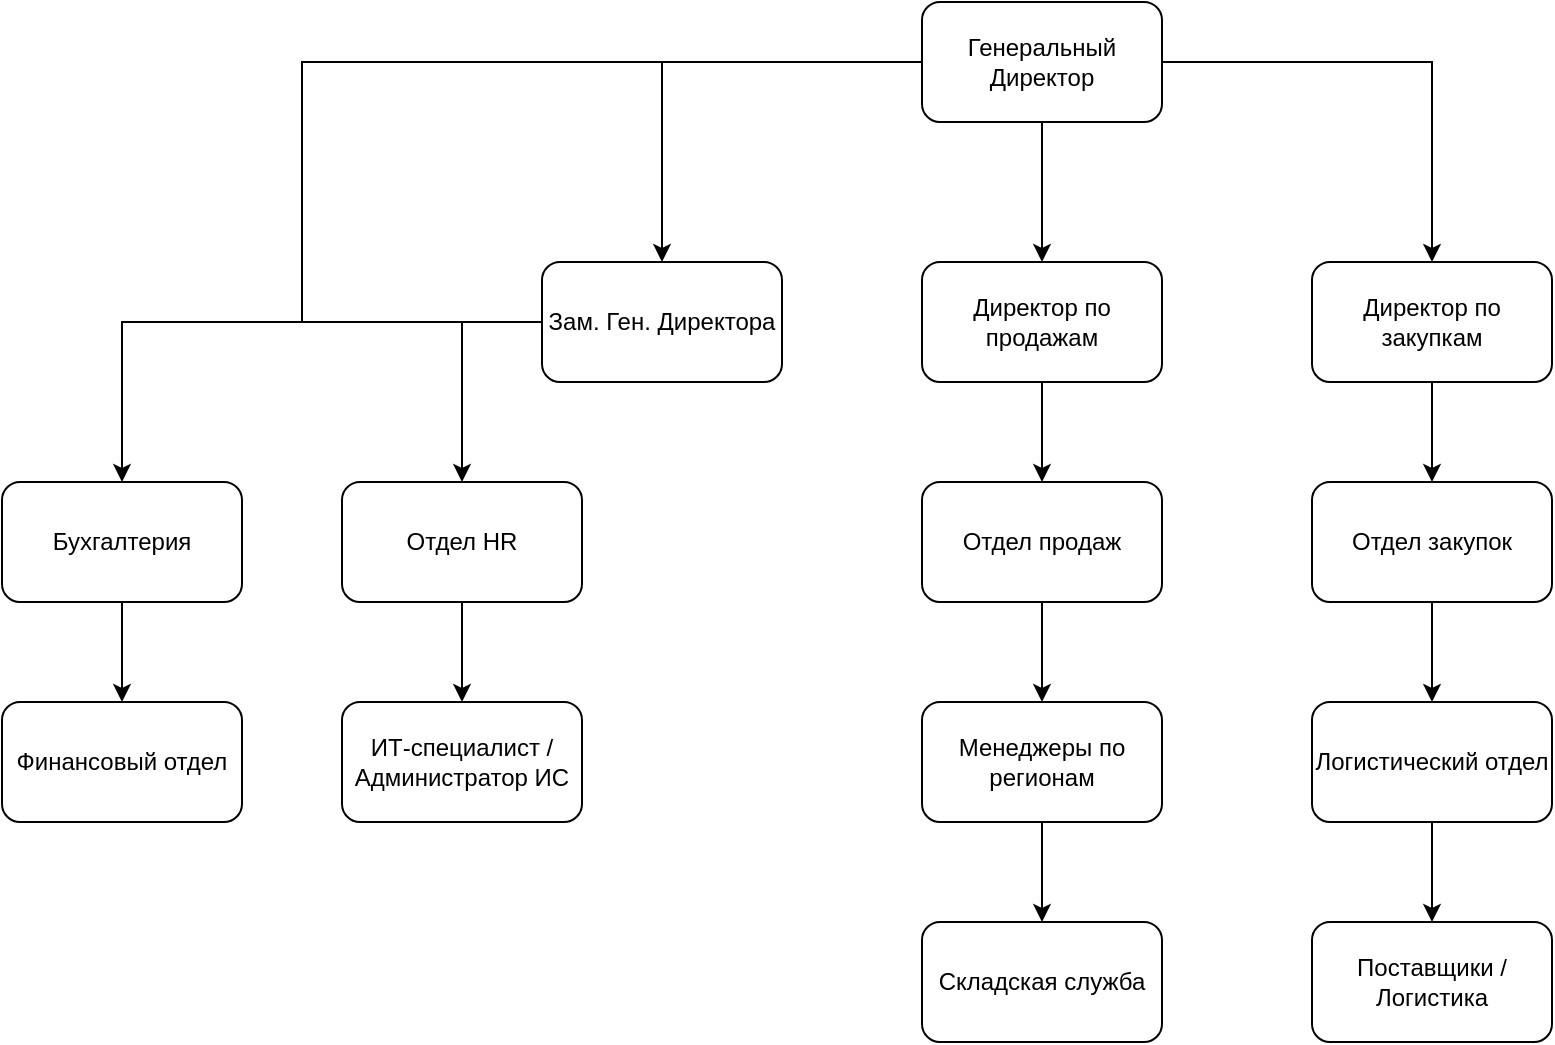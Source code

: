 <mxfile version="24.5.3" type="device" pages="2">
  <diagram name="Структура предприятия" id="9lj3EJ6vce54CnAq0vT7">
    <mxGraphModel dx="2004" dy="687" grid="1" gridSize="10" guides="1" tooltips="1" connect="1" arrows="1" fold="1" page="1" pageScale="1" pageWidth="827" pageHeight="1169" math="0" shadow="0">
      <root>
        <mxCell id="0" />
        <mxCell id="1" parent="0" />
        <mxCell id="hT_Zw1RwCmw-hB8l1XVo-14" style="edgeStyle=orthogonalEdgeStyle;rounded=0;orthogonalLoop=1;jettySize=auto;html=1;" parent="1" source="st9yseMO0G3QKN_MW49I-1" target="hT_Zw1RwCmw-hB8l1XVo-1" edge="1">
          <mxGeometry relative="1" as="geometry" />
        </mxCell>
        <mxCell id="hT_Zw1RwCmw-hB8l1XVo-15" style="edgeStyle=orthogonalEdgeStyle;rounded=0;orthogonalLoop=1;jettySize=auto;html=1;" parent="1" source="st9yseMO0G3QKN_MW49I-1" target="hT_Zw1RwCmw-hB8l1XVo-2" edge="1">
          <mxGeometry relative="1" as="geometry" />
        </mxCell>
        <mxCell id="hT_Zw1RwCmw-hB8l1XVo-16" style="edgeStyle=orthogonalEdgeStyle;rounded=0;orthogonalLoop=1;jettySize=auto;html=1;" parent="1" source="st9yseMO0G3QKN_MW49I-1" target="hT_Zw1RwCmw-hB8l1XVo-3" edge="1">
          <mxGeometry relative="1" as="geometry" />
        </mxCell>
        <mxCell id="st9yseMO0G3QKN_MW49I-1" value="Генеральный Директор" style="rounded=1;whiteSpace=wrap;html=1;" parent="1" vertex="1">
          <mxGeometry x="140" y="190" width="120" height="60" as="geometry" />
        </mxCell>
        <mxCell id="hT_Zw1RwCmw-hB8l1XVo-19" style="edgeStyle=orthogonalEdgeStyle;rounded=0;orthogonalLoop=1;jettySize=auto;html=1;" parent="1" source="hT_Zw1RwCmw-hB8l1XVo-1" target="hT_Zw1RwCmw-hB8l1XVo-10" edge="1">
          <mxGeometry relative="1" as="geometry">
            <Array as="points">
              <mxPoint x="-90" y="350" />
            </Array>
          </mxGeometry>
        </mxCell>
        <mxCell id="hT_Zw1RwCmw-hB8l1XVo-20" style="edgeStyle=orthogonalEdgeStyle;rounded=0;orthogonalLoop=1;jettySize=auto;html=1;" parent="1" source="hT_Zw1RwCmw-hB8l1XVo-1" target="hT_Zw1RwCmw-hB8l1XVo-11" edge="1">
          <mxGeometry relative="1" as="geometry" />
        </mxCell>
        <mxCell id="hT_Zw1RwCmw-hB8l1XVo-1" value="Зам. Ген. Директора" style="rounded=1;whiteSpace=wrap;html=1;" parent="1" vertex="1">
          <mxGeometry x="-50" y="320" width="120" height="60" as="geometry" />
        </mxCell>
        <mxCell id="hT_Zw1RwCmw-hB8l1XVo-21" style="edgeStyle=orthogonalEdgeStyle;rounded=0;orthogonalLoop=1;jettySize=auto;html=1;" parent="1" source="hT_Zw1RwCmw-hB8l1XVo-2" target="hT_Zw1RwCmw-hB8l1XVo-4" edge="1">
          <mxGeometry relative="1" as="geometry" />
        </mxCell>
        <mxCell id="hT_Zw1RwCmw-hB8l1XVo-2" value="Директор по продажам" style="rounded=1;whiteSpace=wrap;html=1;" parent="1" vertex="1">
          <mxGeometry x="140" y="320" width="120" height="60" as="geometry" />
        </mxCell>
        <mxCell id="hT_Zw1RwCmw-hB8l1XVo-22" style="edgeStyle=orthogonalEdgeStyle;rounded=0;orthogonalLoop=1;jettySize=auto;html=1;" parent="1" source="hT_Zw1RwCmw-hB8l1XVo-3" target="hT_Zw1RwCmw-hB8l1XVo-5" edge="1">
          <mxGeometry relative="1" as="geometry" />
        </mxCell>
        <mxCell id="hT_Zw1RwCmw-hB8l1XVo-3" value="Директор по закупкам" style="rounded=1;whiteSpace=wrap;html=1;" parent="1" vertex="1">
          <mxGeometry x="335" y="320" width="120" height="60" as="geometry" />
        </mxCell>
        <mxCell id="hT_Zw1RwCmw-hB8l1XVo-23" style="edgeStyle=orthogonalEdgeStyle;rounded=0;orthogonalLoop=1;jettySize=auto;html=1;" parent="1" source="hT_Zw1RwCmw-hB8l1XVo-4" target="hT_Zw1RwCmw-hB8l1XVo-6" edge="1">
          <mxGeometry relative="1" as="geometry" />
        </mxCell>
        <mxCell id="hT_Zw1RwCmw-hB8l1XVo-4" value="Отдел продаж" style="rounded=1;whiteSpace=wrap;html=1;" parent="1" vertex="1">
          <mxGeometry x="140" y="430" width="120" height="60" as="geometry" />
        </mxCell>
        <mxCell id="hT_Zw1RwCmw-hB8l1XVo-24" style="edgeStyle=orthogonalEdgeStyle;rounded=0;orthogonalLoop=1;jettySize=auto;html=1;" parent="1" source="hT_Zw1RwCmw-hB8l1XVo-5" target="hT_Zw1RwCmw-hB8l1XVo-8" edge="1">
          <mxGeometry relative="1" as="geometry" />
        </mxCell>
        <mxCell id="hT_Zw1RwCmw-hB8l1XVo-5" value="Отдел закупок" style="rounded=1;whiteSpace=wrap;html=1;" parent="1" vertex="1">
          <mxGeometry x="335" y="430" width="120" height="60" as="geometry" />
        </mxCell>
        <mxCell id="hT_Zw1RwCmw-hB8l1XVo-26" style="edgeStyle=orthogonalEdgeStyle;rounded=0;orthogonalLoop=1;jettySize=auto;html=1;" parent="1" source="hT_Zw1RwCmw-hB8l1XVo-6" target="hT_Zw1RwCmw-hB8l1XVo-9" edge="1">
          <mxGeometry relative="1" as="geometry" />
        </mxCell>
        <mxCell id="hT_Zw1RwCmw-hB8l1XVo-6" value="Менеджеры по регионам" style="rounded=1;whiteSpace=wrap;html=1;" parent="1" vertex="1">
          <mxGeometry x="140" y="540" width="120" height="60" as="geometry" />
        </mxCell>
        <mxCell id="hT_Zw1RwCmw-hB8l1XVo-7" value="Поставщики / Логистика" style="rounded=1;whiteSpace=wrap;html=1;" parent="1" vertex="1">
          <mxGeometry x="335" y="650" width="120" height="60" as="geometry" />
        </mxCell>
        <mxCell id="hT_Zw1RwCmw-hB8l1XVo-25" style="edgeStyle=orthogonalEdgeStyle;rounded=0;orthogonalLoop=1;jettySize=auto;html=1;" parent="1" source="hT_Zw1RwCmw-hB8l1XVo-8" target="hT_Zw1RwCmw-hB8l1XVo-7" edge="1">
          <mxGeometry relative="1" as="geometry" />
        </mxCell>
        <mxCell id="hT_Zw1RwCmw-hB8l1XVo-8" value="Логистический отдел" style="rounded=1;whiteSpace=wrap;html=1;" parent="1" vertex="1">
          <mxGeometry x="335" y="540" width="120" height="60" as="geometry" />
        </mxCell>
        <mxCell id="hT_Zw1RwCmw-hB8l1XVo-9" value="Складская служба" style="rounded=1;whiteSpace=wrap;html=1;" parent="1" vertex="1">
          <mxGeometry x="140" y="650" width="120" height="60" as="geometry" />
        </mxCell>
        <mxCell id="hT_Zw1RwCmw-hB8l1XVo-28" style="edgeStyle=orthogonalEdgeStyle;rounded=0;orthogonalLoop=1;jettySize=auto;html=1;" parent="1" source="hT_Zw1RwCmw-hB8l1XVo-10" target="hT_Zw1RwCmw-hB8l1XVo-13" edge="1">
          <mxGeometry relative="1" as="geometry" />
        </mxCell>
        <mxCell id="hT_Zw1RwCmw-hB8l1XVo-10" value="Отдел HR" style="rounded=1;whiteSpace=wrap;html=1;" parent="1" vertex="1">
          <mxGeometry x="-150" y="430" width="120" height="60" as="geometry" />
        </mxCell>
        <mxCell id="hT_Zw1RwCmw-hB8l1XVo-27" style="edgeStyle=orthogonalEdgeStyle;rounded=0;orthogonalLoop=1;jettySize=auto;html=1;" parent="1" source="hT_Zw1RwCmw-hB8l1XVo-11" target="hT_Zw1RwCmw-hB8l1XVo-12" edge="1">
          <mxGeometry relative="1" as="geometry" />
        </mxCell>
        <mxCell id="hT_Zw1RwCmw-hB8l1XVo-11" value="Бухгалтерия" style="rounded=1;whiteSpace=wrap;html=1;" parent="1" vertex="1">
          <mxGeometry x="-320" y="430" width="120" height="60" as="geometry" />
        </mxCell>
        <mxCell id="hT_Zw1RwCmw-hB8l1XVo-12" value="Финансовый отдел" style="rounded=1;whiteSpace=wrap;html=1;" parent="1" vertex="1">
          <mxGeometry x="-320" y="540" width="120" height="60" as="geometry" />
        </mxCell>
        <mxCell id="hT_Zw1RwCmw-hB8l1XVo-13" value="ИТ-специалист / Администратор ИС" style="rounded=1;whiteSpace=wrap;html=1;" parent="1" vertex="1">
          <mxGeometry x="-150" y="540" width="120" height="60" as="geometry" />
        </mxCell>
        <mxCell id="hT_Zw1RwCmw-hB8l1XVo-29" value="" style="endArrow=none;html=1;rounded=0;" parent="1" source="st9yseMO0G3QKN_MW49I-1" edge="1">
          <mxGeometry width="50" height="50" relative="1" as="geometry">
            <mxPoint x="10" y="490" as="sourcePoint" />
            <mxPoint x="-170" y="350" as="targetPoint" />
            <Array as="points">
              <mxPoint x="-170" y="220" />
            </Array>
          </mxGeometry>
        </mxCell>
      </root>
    </mxGraphModel>
  </diagram>
  <diagram id="3aGU2g45p5A6wKje7Lem" name="ER">
    <mxGraphModel dx="2066" dy="1892" grid="1" gridSize="10" guides="1" tooltips="1" connect="1" arrows="1" fold="1" page="1" pageScale="1" pageWidth="827" pageHeight="1169" math="0" shadow="0">
      <root>
        <mxCell id="0" />
        <mxCell id="1" parent="0" />
        <mxCell id="OlnAxsKTc0yPz5mpw4Cf-14" value="Сотрудники" style="shape=table;startSize=30;container=1;collapsible=1;childLayout=tableLayout;fixedRows=1;rowLines=0;fontStyle=1;align=center;resizeLast=1;html=1;" parent="1" vertex="1">
          <mxGeometry x="110" y="470" width="180" height="210" as="geometry" />
        </mxCell>
        <mxCell id="OlnAxsKTc0yPz5mpw4Cf-15" value="" style="shape=tableRow;horizontal=0;startSize=0;swimlaneHead=0;swimlaneBody=0;fillColor=none;collapsible=0;dropTarget=0;points=[[0,0.5],[1,0.5]];portConstraint=eastwest;top=0;left=0;right=0;bottom=1;" parent="OlnAxsKTc0yPz5mpw4Cf-14" vertex="1">
          <mxGeometry y="30" width="180" height="30" as="geometry" />
        </mxCell>
        <mxCell id="OlnAxsKTc0yPz5mpw4Cf-16" value="PK" style="shape=partialRectangle;connectable=0;fillColor=none;top=0;left=0;bottom=0;right=0;fontStyle=1;overflow=hidden;whiteSpace=wrap;html=1;" parent="OlnAxsKTc0yPz5mpw4Cf-15" vertex="1">
          <mxGeometry width="30" height="30" as="geometry">
            <mxRectangle width="30" height="30" as="alternateBounds" />
          </mxGeometry>
        </mxCell>
        <mxCell id="OlnAxsKTc0yPz5mpw4Cf-17" value="ID" style="shape=partialRectangle;connectable=0;fillColor=none;top=0;left=0;bottom=0;right=0;align=left;spacingLeft=6;fontStyle=5;overflow=hidden;whiteSpace=wrap;html=1;" parent="OlnAxsKTc0yPz5mpw4Cf-15" vertex="1">
          <mxGeometry x="30" width="150" height="30" as="geometry">
            <mxRectangle width="150" height="30" as="alternateBounds" />
          </mxGeometry>
        </mxCell>
        <mxCell id="OlnAxsKTc0yPz5mpw4Cf-18" value="" style="shape=tableRow;horizontal=0;startSize=0;swimlaneHead=0;swimlaneBody=0;fillColor=none;collapsible=0;dropTarget=0;points=[[0,0.5],[1,0.5]];portConstraint=eastwest;top=0;left=0;right=0;bottom=0;" parent="OlnAxsKTc0yPz5mpw4Cf-14" vertex="1">
          <mxGeometry y="60" width="180" height="30" as="geometry" />
        </mxCell>
        <mxCell id="OlnAxsKTc0yPz5mpw4Cf-19" value="" style="shape=partialRectangle;connectable=0;fillColor=none;top=0;left=0;bottom=0;right=0;editable=1;overflow=hidden;whiteSpace=wrap;html=1;" parent="OlnAxsKTc0yPz5mpw4Cf-18" vertex="1">
          <mxGeometry width="30" height="30" as="geometry">
            <mxRectangle width="30" height="30" as="alternateBounds" />
          </mxGeometry>
        </mxCell>
        <mxCell id="OlnAxsKTc0yPz5mpw4Cf-20" value="ФИО" style="shape=partialRectangle;connectable=0;fillColor=none;top=0;left=0;bottom=0;right=0;align=left;spacingLeft=6;overflow=hidden;whiteSpace=wrap;html=1;" parent="OlnAxsKTc0yPz5mpw4Cf-18" vertex="1">
          <mxGeometry x="30" width="150" height="30" as="geometry">
            <mxRectangle width="150" height="30" as="alternateBounds" />
          </mxGeometry>
        </mxCell>
        <mxCell id="OlnAxsKTc0yPz5mpw4Cf-21" value="" style="shape=tableRow;horizontal=0;startSize=0;swimlaneHead=0;swimlaneBody=0;fillColor=none;collapsible=0;dropTarget=0;points=[[0,0.5],[1,0.5]];portConstraint=eastwest;top=0;left=0;right=0;bottom=0;" parent="OlnAxsKTc0yPz5mpw4Cf-14" vertex="1">
          <mxGeometry y="90" width="180" height="30" as="geometry" />
        </mxCell>
        <mxCell id="OlnAxsKTc0yPz5mpw4Cf-22" value="" style="shape=partialRectangle;connectable=0;fillColor=none;top=0;left=0;bottom=0;right=0;editable=1;overflow=hidden;whiteSpace=wrap;html=1;" parent="OlnAxsKTc0yPz5mpw4Cf-21" vertex="1">
          <mxGeometry width="30" height="30" as="geometry">
            <mxRectangle width="30" height="30" as="alternateBounds" />
          </mxGeometry>
        </mxCell>
        <mxCell id="OlnAxsKTc0yPz5mpw4Cf-23" value="Должность" style="shape=partialRectangle;connectable=0;fillColor=none;top=0;left=0;bottom=0;right=0;align=left;spacingLeft=6;overflow=hidden;whiteSpace=wrap;html=1;" parent="OlnAxsKTc0yPz5mpw4Cf-21" vertex="1">
          <mxGeometry x="30" width="150" height="30" as="geometry">
            <mxRectangle width="150" height="30" as="alternateBounds" />
          </mxGeometry>
        </mxCell>
        <mxCell id="OlnAxsKTc0yPz5mpw4Cf-24" value="" style="shape=tableRow;horizontal=0;startSize=0;swimlaneHead=0;swimlaneBody=0;fillColor=none;collapsible=0;dropTarget=0;points=[[0,0.5],[1,0.5]];portConstraint=eastwest;top=0;left=0;right=0;bottom=0;" parent="OlnAxsKTc0yPz5mpw4Cf-14" vertex="1">
          <mxGeometry y="120" width="180" height="30" as="geometry" />
        </mxCell>
        <mxCell id="OlnAxsKTc0yPz5mpw4Cf-25" value="" style="shape=partialRectangle;connectable=0;fillColor=none;top=0;left=0;bottom=0;right=0;editable=1;overflow=hidden;whiteSpace=wrap;html=1;" parent="OlnAxsKTc0yPz5mpw4Cf-24" vertex="1">
          <mxGeometry width="30" height="30" as="geometry">
            <mxRectangle width="30" height="30" as="alternateBounds" />
          </mxGeometry>
        </mxCell>
        <mxCell id="OlnAxsKTc0yPz5mpw4Cf-26" value="Телефон" style="shape=partialRectangle;connectable=0;fillColor=none;top=0;left=0;bottom=0;right=0;align=left;spacingLeft=6;overflow=hidden;whiteSpace=wrap;html=1;" parent="OlnAxsKTc0yPz5mpw4Cf-24" vertex="1">
          <mxGeometry x="30" width="150" height="30" as="geometry">
            <mxRectangle width="150" height="30" as="alternateBounds" />
          </mxGeometry>
        </mxCell>
        <mxCell id="OlnAxsKTc0yPz5mpw4Cf-27" value="" style="shape=tableRow;horizontal=0;startSize=0;swimlaneHead=0;swimlaneBody=0;fillColor=none;collapsible=0;dropTarget=0;points=[[0,0.5],[1,0.5]];portConstraint=eastwest;top=0;left=0;right=0;bottom=0;" parent="OlnAxsKTc0yPz5mpw4Cf-14" vertex="1">
          <mxGeometry y="150" width="180" height="30" as="geometry" />
        </mxCell>
        <mxCell id="OlnAxsKTc0yPz5mpw4Cf-28" value="" style="shape=partialRectangle;connectable=0;fillColor=none;top=0;left=0;bottom=0;right=0;editable=1;overflow=hidden;whiteSpace=wrap;html=1;" parent="OlnAxsKTc0yPz5mpw4Cf-27" vertex="1">
          <mxGeometry width="30" height="30" as="geometry">
            <mxRectangle width="30" height="30" as="alternateBounds" />
          </mxGeometry>
        </mxCell>
        <mxCell id="OlnAxsKTc0yPz5mpw4Cf-29" value="Email" style="shape=partialRectangle;connectable=0;fillColor=none;top=0;left=0;bottom=0;right=0;align=left;spacingLeft=6;overflow=hidden;whiteSpace=wrap;html=1;" parent="OlnAxsKTc0yPz5mpw4Cf-27" vertex="1">
          <mxGeometry x="30" width="150" height="30" as="geometry">
            <mxRectangle width="150" height="30" as="alternateBounds" />
          </mxGeometry>
        </mxCell>
        <mxCell id="OlnAxsKTc0yPz5mpw4Cf-30" value="" style="shape=tableRow;horizontal=0;startSize=0;swimlaneHead=0;swimlaneBody=0;fillColor=none;collapsible=0;dropTarget=0;points=[[0,0.5],[1,0.5]];portConstraint=eastwest;top=0;left=0;right=0;bottom=0;" parent="OlnAxsKTc0yPz5mpw4Cf-14" vertex="1">
          <mxGeometry y="180" width="180" height="30" as="geometry" />
        </mxCell>
        <mxCell id="OlnAxsKTc0yPz5mpw4Cf-31" value="" style="shape=partialRectangle;connectable=0;fillColor=none;top=0;left=0;bottom=0;right=0;editable=1;overflow=hidden;whiteSpace=wrap;html=1;" parent="OlnAxsKTc0yPz5mpw4Cf-30" vertex="1">
          <mxGeometry width="30" height="30" as="geometry">
            <mxRectangle width="30" height="30" as="alternateBounds" />
          </mxGeometry>
        </mxCell>
        <mxCell id="OlnAxsKTc0yPz5mpw4Cf-32" value="Дата приёма на работу" style="shape=partialRectangle;connectable=0;fillColor=none;top=0;left=0;bottom=0;right=0;align=left;spacingLeft=6;overflow=hidden;whiteSpace=wrap;html=1;" parent="OlnAxsKTc0yPz5mpw4Cf-30" vertex="1">
          <mxGeometry x="30" width="150" height="30" as="geometry">
            <mxRectangle width="150" height="30" as="alternateBounds" />
          </mxGeometry>
        </mxCell>
        <mxCell id="OlnAxsKTc0yPz5mpw4Cf-33" value="Товары" style="shape=table;startSize=30;container=1;collapsible=1;childLayout=tableLayout;fixedRows=1;rowLines=0;fontStyle=1;align=center;resizeLast=1;html=1;" parent="1" vertex="1">
          <mxGeometry x="390" y="-40" width="180" height="240" as="geometry" />
        </mxCell>
        <mxCell id="OlnAxsKTc0yPz5mpw4Cf-34" value="" style="shape=tableRow;horizontal=0;startSize=0;swimlaneHead=0;swimlaneBody=0;fillColor=none;collapsible=0;dropTarget=0;points=[[0,0.5],[1,0.5]];portConstraint=eastwest;top=0;left=0;right=0;bottom=1;" parent="OlnAxsKTc0yPz5mpw4Cf-33" vertex="1">
          <mxGeometry y="30" width="180" height="30" as="geometry" />
        </mxCell>
        <mxCell id="OlnAxsKTc0yPz5mpw4Cf-35" value="PK" style="shape=partialRectangle;connectable=0;fillColor=none;top=0;left=0;bottom=0;right=0;fontStyle=1;overflow=hidden;whiteSpace=wrap;html=1;" parent="OlnAxsKTc0yPz5mpw4Cf-34" vertex="1">
          <mxGeometry width="30" height="30" as="geometry">
            <mxRectangle width="30" height="30" as="alternateBounds" />
          </mxGeometry>
        </mxCell>
        <mxCell id="OlnAxsKTc0yPz5mpw4Cf-36" value="ID" style="shape=partialRectangle;connectable=0;fillColor=none;top=0;left=0;bottom=0;right=0;align=left;spacingLeft=6;fontStyle=5;overflow=hidden;whiteSpace=wrap;html=1;" parent="OlnAxsKTc0yPz5mpw4Cf-34" vertex="1">
          <mxGeometry x="30" width="150" height="30" as="geometry">
            <mxRectangle width="150" height="30" as="alternateBounds" />
          </mxGeometry>
        </mxCell>
        <mxCell id="OlnAxsKTc0yPz5mpw4Cf-37" value="" style="shape=tableRow;horizontal=0;startSize=0;swimlaneHead=0;swimlaneBody=0;fillColor=none;collapsible=0;dropTarget=0;points=[[0,0.5],[1,0.5]];portConstraint=eastwest;top=0;left=0;right=0;bottom=0;" parent="OlnAxsKTc0yPz5mpw4Cf-33" vertex="1">
          <mxGeometry y="60" width="180" height="30" as="geometry" />
        </mxCell>
        <mxCell id="OlnAxsKTc0yPz5mpw4Cf-38" value="FK" style="shape=partialRectangle;connectable=0;fillColor=none;top=0;left=0;bottom=0;right=0;editable=1;overflow=hidden;whiteSpace=wrap;html=1;" parent="OlnAxsKTc0yPz5mpw4Cf-37" vertex="1">
          <mxGeometry width="30" height="30" as="geometry">
            <mxRectangle width="30" height="30" as="alternateBounds" />
          </mxGeometry>
        </mxCell>
        <mxCell id="OlnAxsKTc0yPz5mpw4Cf-39" value="Поставщик" style="shape=partialRectangle;connectable=0;fillColor=none;top=0;left=0;bottom=0;right=0;align=left;spacingLeft=6;overflow=hidden;whiteSpace=wrap;html=1;" parent="OlnAxsKTc0yPz5mpw4Cf-37" vertex="1">
          <mxGeometry x="30" width="150" height="30" as="geometry">
            <mxRectangle width="150" height="30" as="alternateBounds" />
          </mxGeometry>
        </mxCell>
        <mxCell id="OlnAxsKTc0yPz5mpw4Cf-205" value="" style="shape=tableRow;horizontal=0;startSize=0;swimlaneHead=0;swimlaneBody=0;fillColor=none;collapsible=0;dropTarget=0;points=[[0,0.5],[1,0.5]];portConstraint=eastwest;top=0;left=0;right=0;bottom=0;" parent="OlnAxsKTc0yPz5mpw4Cf-33" vertex="1">
          <mxGeometry y="90" width="180" height="30" as="geometry" />
        </mxCell>
        <mxCell id="OlnAxsKTc0yPz5mpw4Cf-206" value="" style="shape=partialRectangle;connectable=0;fillColor=none;top=0;left=0;bottom=0;right=0;editable=1;overflow=hidden;whiteSpace=wrap;html=1;" parent="OlnAxsKTc0yPz5mpw4Cf-205" vertex="1">
          <mxGeometry width="30" height="30" as="geometry">
            <mxRectangle width="30" height="30" as="alternateBounds" />
          </mxGeometry>
        </mxCell>
        <mxCell id="OlnAxsKTc0yPz5mpw4Cf-207" value="Наименование" style="shape=partialRectangle;connectable=0;fillColor=none;top=0;left=0;bottom=0;right=0;align=left;spacingLeft=6;overflow=hidden;whiteSpace=wrap;html=1;" parent="OlnAxsKTc0yPz5mpw4Cf-205" vertex="1">
          <mxGeometry x="30" width="150" height="30" as="geometry">
            <mxRectangle width="150" height="30" as="alternateBounds" />
          </mxGeometry>
        </mxCell>
        <mxCell id="OlnAxsKTc0yPz5mpw4Cf-40" value="" style="shape=tableRow;horizontal=0;startSize=0;swimlaneHead=0;swimlaneBody=0;fillColor=none;collapsible=0;dropTarget=0;points=[[0,0.5],[1,0.5]];portConstraint=eastwest;top=0;left=0;right=0;bottom=0;" parent="OlnAxsKTc0yPz5mpw4Cf-33" vertex="1">
          <mxGeometry y="120" width="180" height="30" as="geometry" />
        </mxCell>
        <mxCell id="OlnAxsKTc0yPz5mpw4Cf-41" value="" style="shape=partialRectangle;connectable=0;fillColor=none;top=0;left=0;bottom=0;right=0;editable=1;overflow=hidden;whiteSpace=wrap;html=1;" parent="OlnAxsKTc0yPz5mpw4Cf-40" vertex="1">
          <mxGeometry width="30" height="30" as="geometry">
            <mxRectangle width="30" height="30" as="alternateBounds" />
          </mxGeometry>
        </mxCell>
        <mxCell id="OlnAxsKTc0yPz5mpw4Cf-42" value="Категория" style="shape=partialRectangle;connectable=0;fillColor=none;top=0;left=0;bottom=0;right=0;align=left;spacingLeft=6;overflow=hidden;whiteSpace=wrap;html=1;" parent="OlnAxsKTc0yPz5mpw4Cf-40" vertex="1">
          <mxGeometry x="30" width="150" height="30" as="geometry">
            <mxRectangle width="150" height="30" as="alternateBounds" />
          </mxGeometry>
        </mxCell>
        <mxCell id="OlnAxsKTc0yPz5mpw4Cf-43" value="" style="shape=tableRow;horizontal=0;startSize=0;swimlaneHead=0;swimlaneBody=0;fillColor=none;collapsible=0;dropTarget=0;points=[[0,0.5],[1,0.5]];portConstraint=eastwest;top=0;left=0;right=0;bottom=0;" parent="OlnAxsKTc0yPz5mpw4Cf-33" vertex="1">
          <mxGeometry y="150" width="180" height="30" as="geometry" />
        </mxCell>
        <mxCell id="OlnAxsKTc0yPz5mpw4Cf-44" value="" style="shape=partialRectangle;connectable=0;fillColor=none;top=0;left=0;bottom=0;right=0;editable=1;overflow=hidden;whiteSpace=wrap;html=1;" parent="OlnAxsKTc0yPz5mpw4Cf-43" vertex="1">
          <mxGeometry width="30" height="30" as="geometry">
            <mxRectangle width="30" height="30" as="alternateBounds" />
          </mxGeometry>
        </mxCell>
        <mxCell id="OlnAxsKTc0yPz5mpw4Cf-45" value="Ед. измерения" style="shape=partialRectangle;connectable=0;fillColor=none;top=0;left=0;bottom=0;right=0;align=left;spacingLeft=6;overflow=hidden;whiteSpace=wrap;html=1;" parent="OlnAxsKTc0yPz5mpw4Cf-43" vertex="1">
          <mxGeometry x="30" width="150" height="30" as="geometry">
            <mxRectangle width="150" height="30" as="alternateBounds" />
          </mxGeometry>
        </mxCell>
        <mxCell id="OlnAxsKTc0yPz5mpw4Cf-46" value="" style="shape=tableRow;horizontal=0;startSize=0;swimlaneHead=0;swimlaneBody=0;fillColor=none;collapsible=0;dropTarget=0;points=[[0,0.5],[1,0.5]];portConstraint=eastwest;top=0;left=0;right=0;bottom=0;" parent="OlnAxsKTc0yPz5mpw4Cf-33" vertex="1">
          <mxGeometry y="180" width="180" height="30" as="geometry" />
        </mxCell>
        <mxCell id="OlnAxsKTc0yPz5mpw4Cf-47" value="" style="shape=partialRectangle;connectable=0;fillColor=none;top=0;left=0;bottom=0;right=0;editable=1;overflow=hidden;whiteSpace=wrap;html=1;" parent="OlnAxsKTc0yPz5mpw4Cf-46" vertex="1">
          <mxGeometry width="30" height="30" as="geometry">
            <mxRectangle width="30" height="30" as="alternateBounds" />
          </mxGeometry>
        </mxCell>
        <mxCell id="OlnAxsKTc0yPz5mpw4Cf-48" value="Цена за единицу" style="shape=partialRectangle;connectable=0;fillColor=none;top=0;left=0;bottom=0;right=0;align=left;spacingLeft=6;overflow=hidden;whiteSpace=wrap;html=1;" parent="OlnAxsKTc0yPz5mpw4Cf-46" vertex="1">
          <mxGeometry x="30" width="150" height="30" as="geometry">
            <mxRectangle width="150" height="30" as="alternateBounds" />
          </mxGeometry>
        </mxCell>
        <mxCell id="OlnAxsKTc0yPz5mpw4Cf-49" value="" style="shape=tableRow;horizontal=0;startSize=0;swimlaneHead=0;swimlaneBody=0;fillColor=none;collapsible=0;dropTarget=0;points=[[0,0.5],[1,0.5]];portConstraint=eastwest;top=0;left=0;right=0;bottom=0;" parent="OlnAxsKTc0yPz5mpw4Cf-33" vertex="1">
          <mxGeometry y="210" width="180" height="30" as="geometry" />
        </mxCell>
        <mxCell id="OlnAxsKTc0yPz5mpw4Cf-50" value="" style="shape=partialRectangle;connectable=0;fillColor=none;top=0;left=0;bottom=0;right=0;editable=1;overflow=hidden;whiteSpace=wrap;html=1;" parent="OlnAxsKTc0yPz5mpw4Cf-49" vertex="1">
          <mxGeometry width="30" height="30" as="geometry">
            <mxRectangle width="30" height="30" as="alternateBounds" />
          </mxGeometry>
        </mxCell>
        <mxCell id="OlnAxsKTc0yPz5mpw4Cf-51" value="Описание" style="shape=partialRectangle;connectable=0;fillColor=none;top=0;left=0;bottom=0;right=0;align=left;spacingLeft=6;overflow=hidden;whiteSpace=wrap;html=1;" parent="OlnAxsKTc0yPz5mpw4Cf-49" vertex="1">
          <mxGeometry x="30" width="150" height="30" as="geometry">
            <mxRectangle width="150" height="30" as="alternateBounds" />
          </mxGeometry>
        </mxCell>
        <mxCell id="OlnAxsKTc0yPz5mpw4Cf-52" value="Поставщики" style="shape=table;startSize=30;container=1;collapsible=1;childLayout=tableLayout;fixedRows=1;rowLines=0;fontStyle=1;align=center;resizeLast=1;html=1;" parent="1" vertex="1">
          <mxGeometry x="660" y="160" width="180" height="210" as="geometry" />
        </mxCell>
        <mxCell id="OlnAxsKTc0yPz5mpw4Cf-53" value="" style="shape=tableRow;horizontal=0;startSize=0;swimlaneHead=0;swimlaneBody=0;fillColor=none;collapsible=0;dropTarget=0;points=[[0,0.5],[1,0.5]];portConstraint=eastwest;top=0;left=0;right=0;bottom=1;" parent="OlnAxsKTc0yPz5mpw4Cf-52" vertex="1">
          <mxGeometry y="30" width="180" height="30" as="geometry" />
        </mxCell>
        <mxCell id="OlnAxsKTc0yPz5mpw4Cf-54" value="PK" style="shape=partialRectangle;connectable=0;fillColor=none;top=0;left=0;bottom=0;right=0;fontStyle=1;overflow=hidden;whiteSpace=wrap;html=1;" parent="OlnAxsKTc0yPz5mpw4Cf-53" vertex="1">
          <mxGeometry width="30" height="30" as="geometry">
            <mxRectangle width="30" height="30" as="alternateBounds" />
          </mxGeometry>
        </mxCell>
        <mxCell id="OlnAxsKTc0yPz5mpw4Cf-55" value="ID" style="shape=partialRectangle;connectable=0;fillColor=none;top=0;left=0;bottom=0;right=0;align=left;spacingLeft=6;fontStyle=5;overflow=hidden;whiteSpace=wrap;html=1;" parent="OlnAxsKTc0yPz5mpw4Cf-53" vertex="1">
          <mxGeometry x="30" width="150" height="30" as="geometry">
            <mxRectangle width="150" height="30" as="alternateBounds" />
          </mxGeometry>
        </mxCell>
        <mxCell id="OlnAxsKTc0yPz5mpw4Cf-56" value="" style="shape=tableRow;horizontal=0;startSize=0;swimlaneHead=0;swimlaneBody=0;fillColor=none;collapsible=0;dropTarget=0;points=[[0,0.5],[1,0.5]];portConstraint=eastwest;top=0;left=0;right=0;bottom=0;" parent="OlnAxsKTc0yPz5mpw4Cf-52" vertex="1">
          <mxGeometry y="60" width="180" height="30" as="geometry" />
        </mxCell>
        <mxCell id="OlnAxsKTc0yPz5mpw4Cf-57" value="" style="shape=partialRectangle;connectable=0;fillColor=none;top=0;left=0;bottom=0;right=0;editable=1;overflow=hidden;whiteSpace=wrap;html=1;" parent="OlnAxsKTc0yPz5mpw4Cf-56" vertex="1">
          <mxGeometry width="30" height="30" as="geometry">
            <mxRectangle width="30" height="30" as="alternateBounds" />
          </mxGeometry>
        </mxCell>
        <mxCell id="OlnAxsKTc0yPz5mpw4Cf-58" value="Наименование компании" style="shape=partialRectangle;connectable=0;fillColor=none;top=0;left=0;bottom=0;right=0;align=left;spacingLeft=6;overflow=hidden;whiteSpace=wrap;html=1;" parent="OlnAxsKTc0yPz5mpw4Cf-56" vertex="1">
          <mxGeometry x="30" width="150" height="30" as="geometry">
            <mxRectangle width="150" height="30" as="alternateBounds" />
          </mxGeometry>
        </mxCell>
        <mxCell id="OlnAxsKTc0yPz5mpw4Cf-59" value="" style="shape=tableRow;horizontal=0;startSize=0;swimlaneHead=0;swimlaneBody=0;fillColor=none;collapsible=0;dropTarget=0;points=[[0,0.5],[1,0.5]];portConstraint=eastwest;top=0;left=0;right=0;bottom=0;" parent="OlnAxsKTc0yPz5mpw4Cf-52" vertex="1">
          <mxGeometry y="90" width="180" height="30" as="geometry" />
        </mxCell>
        <mxCell id="OlnAxsKTc0yPz5mpw4Cf-60" value="" style="shape=partialRectangle;connectable=0;fillColor=none;top=0;left=0;bottom=0;right=0;editable=1;overflow=hidden;whiteSpace=wrap;html=1;" parent="OlnAxsKTc0yPz5mpw4Cf-59" vertex="1">
          <mxGeometry width="30" height="30" as="geometry">
            <mxRectangle width="30" height="30" as="alternateBounds" />
          </mxGeometry>
        </mxCell>
        <mxCell id="OlnAxsKTc0yPz5mpw4Cf-61" value="Контактное лицо" style="shape=partialRectangle;connectable=0;fillColor=none;top=0;left=0;bottom=0;right=0;align=left;spacingLeft=6;overflow=hidden;whiteSpace=wrap;html=1;" parent="OlnAxsKTc0yPz5mpw4Cf-59" vertex="1">
          <mxGeometry x="30" width="150" height="30" as="geometry">
            <mxRectangle width="150" height="30" as="alternateBounds" />
          </mxGeometry>
        </mxCell>
        <mxCell id="OlnAxsKTc0yPz5mpw4Cf-62" value="" style="shape=tableRow;horizontal=0;startSize=0;swimlaneHead=0;swimlaneBody=0;fillColor=none;collapsible=0;dropTarget=0;points=[[0,0.5],[1,0.5]];portConstraint=eastwest;top=0;left=0;right=0;bottom=0;" parent="OlnAxsKTc0yPz5mpw4Cf-52" vertex="1">
          <mxGeometry y="120" width="180" height="30" as="geometry" />
        </mxCell>
        <mxCell id="OlnAxsKTc0yPz5mpw4Cf-63" value="" style="shape=partialRectangle;connectable=0;fillColor=none;top=0;left=0;bottom=0;right=0;editable=1;overflow=hidden;whiteSpace=wrap;html=1;" parent="OlnAxsKTc0yPz5mpw4Cf-62" vertex="1">
          <mxGeometry width="30" height="30" as="geometry">
            <mxRectangle width="30" height="30" as="alternateBounds" />
          </mxGeometry>
        </mxCell>
        <mxCell id="OlnAxsKTc0yPz5mpw4Cf-64" value="Телефон" style="shape=partialRectangle;connectable=0;fillColor=none;top=0;left=0;bottom=0;right=0;align=left;spacingLeft=6;overflow=hidden;whiteSpace=wrap;html=1;" parent="OlnAxsKTc0yPz5mpw4Cf-62" vertex="1">
          <mxGeometry x="30" width="150" height="30" as="geometry">
            <mxRectangle width="150" height="30" as="alternateBounds" />
          </mxGeometry>
        </mxCell>
        <mxCell id="OlnAxsKTc0yPz5mpw4Cf-65" value="" style="shape=tableRow;horizontal=0;startSize=0;swimlaneHead=0;swimlaneBody=0;fillColor=none;collapsible=0;dropTarget=0;points=[[0,0.5],[1,0.5]];portConstraint=eastwest;top=0;left=0;right=0;bottom=0;" parent="OlnAxsKTc0yPz5mpw4Cf-52" vertex="1">
          <mxGeometry y="150" width="180" height="30" as="geometry" />
        </mxCell>
        <mxCell id="OlnAxsKTc0yPz5mpw4Cf-66" value="" style="shape=partialRectangle;connectable=0;fillColor=none;top=0;left=0;bottom=0;right=0;editable=1;overflow=hidden;whiteSpace=wrap;html=1;" parent="OlnAxsKTc0yPz5mpw4Cf-65" vertex="1">
          <mxGeometry width="30" height="30" as="geometry">
            <mxRectangle width="30" height="30" as="alternateBounds" />
          </mxGeometry>
        </mxCell>
        <mxCell id="OlnAxsKTc0yPz5mpw4Cf-67" value="Email" style="shape=partialRectangle;connectable=0;fillColor=none;top=0;left=0;bottom=0;right=0;align=left;spacingLeft=6;overflow=hidden;whiteSpace=wrap;html=1;" parent="OlnAxsKTc0yPz5mpw4Cf-65" vertex="1">
          <mxGeometry x="30" width="150" height="30" as="geometry">
            <mxRectangle width="150" height="30" as="alternateBounds" />
          </mxGeometry>
        </mxCell>
        <mxCell id="OlnAxsKTc0yPz5mpw4Cf-68" value="" style="shape=tableRow;horizontal=0;startSize=0;swimlaneHead=0;swimlaneBody=0;fillColor=none;collapsible=0;dropTarget=0;points=[[0,0.5],[1,0.5]];portConstraint=eastwest;top=0;left=0;right=0;bottom=0;" parent="OlnAxsKTc0yPz5mpw4Cf-52" vertex="1">
          <mxGeometry y="180" width="180" height="30" as="geometry" />
        </mxCell>
        <mxCell id="OlnAxsKTc0yPz5mpw4Cf-69" value="" style="shape=partialRectangle;connectable=0;fillColor=none;top=0;left=0;bottom=0;right=0;editable=1;overflow=hidden;whiteSpace=wrap;html=1;" parent="OlnAxsKTc0yPz5mpw4Cf-68" vertex="1">
          <mxGeometry width="30" height="30" as="geometry">
            <mxRectangle width="30" height="30" as="alternateBounds" />
          </mxGeometry>
        </mxCell>
        <mxCell id="OlnAxsKTc0yPz5mpw4Cf-70" value="Адрес" style="shape=partialRectangle;connectable=0;fillColor=none;top=0;left=0;bottom=0;right=0;align=left;spacingLeft=6;overflow=hidden;whiteSpace=wrap;html=1;" parent="OlnAxsKTc0yPz5mpw4Cf-68" vertex="1">
          <mxGeometry x="30" width="150" height="30" as="geometry">
            <mxRectangle width="150" height="30" as="alternateBounds" />
          </mxGeometry>
        </mxCell>
        <mxCell id="OlnAxsKTc0yPz5mpw4Cf-71" value="Заказы" style="shape=table;startSize=30;container=1;collapsible=1;childLayout=tableLayout;fixedRows=1;rowLines=0;fontStyle=1;align=center;resizeLast=1;html=1;" parent="1" vertex="1">
          <mxGeometry x="-170" y="180" width="180" height="210" as="geometry" />
        </mxCell>
        <mxCell id="OlnAxsKTc0yPz5mpw4Cf-72" value="" style="shape=tableRow;horizontal=0;startSize=0;swimlaneHead=0;swimlaneBody=0;fillColor=none;collapsible=0;dropTarget=0;points=[[0,0.5],[1,0.5]];portConstraint=eastwest;top=0;left=0;right=0;bottom=1;" parent="OlnAxsKTc0yPz5mpw4Cf-71" vertex="1">
          <mxGeometry y="30" width="180" height="30" as="geometry" />
        </mxCell>
        <mxCell id="OlnAxsKTc0yPz5mpw4Cf-73" value="PK" style="shape=partialRectangle;connectable=0;fillColor=none;top=0;left=0;bottom=0;right=0;fontStyle=1;overflow=hidden;whiteSpace=wrap;html=1;" parent="OlnAxsKTc0yPz5mpw4Cf-72" vertex="1">
          <mxGeometry width="30" height="30" as="geometry">
            <mxRectangle width="30" height="30" as="alternateBounds" />
          </mxGeometry>
        </mxCell>
        <mxCell id="OlnAxsKTc0yPz5mpw4Cf-74" value="ID" style="shape=partialRectangle;connectable=0;fillColor=none;top=0;left=0;bottom=0;right=0;align=left;spacingLeft=6;fontStyle=5;overflow=hidden;whiteSpace=wrap;html=1;" parent="OlnAxsKTc0yPz5mpw4Cf-72" vertex="1">
          <mxGeometry x="30" width="150" height="30" as="geometry">
            <mxRectangle width="150" height="30" as="alternateBounds" />
          </mxGeometry>
        </mxCell>
        <mxCell id="OlnAxsKTc0yPz5mpw4Cf-75" value="" style="shape=tableRow;horizontal=0;startSize=0;swimlaneHead=0;swimlaneBody=0;fillColor=none;collapsible=0;dropTarget=0;points=[[0,0.5],[1,0.5]];portConstraint=eastwest;top=0;left=0;right=0;bottom=0;" parent="OlnAxsKTc0yPz5mpw4Cf-71" vertex="1">
          <mxGeometry y="60" width="180" height="30" as="geometry" />
        </mxCell>
        <mxCell id="OlnAxsKTc0yPz5mpw4Cf-76" value="FK" style="shape=partialRectangle;connectable=0;fillColor=none;top=0;left=0;bottom=0;right=0;editable=1;overflow=hidden;whiteSpace=wrap;html=1;" parent="OlnAxsKTc0yPz5mpw4Cf-75" vertex="1">
          <mxGeometry width="30" height="30" as="geometry">
            <mxRectangle width="30" height="30" as="alternateBounds" />
          </mxGeometry>
        </mxCell>
        <mxCell id="OlnAxsKTc0yPz5mpw4Cf-77" value="Клиент" style="shape=partialRectangle;connectable=0;fillColor=none;top=0;left=0;bottom=0;right=0;align=left;spacingLeft=6;overflow=hidden;whiteSpace=wrap;html=1;" parent="OlnAxsKTc0yPz5mpw4Cf-75" vertex="1">
          <mxGeometry x="30" width="150" height="30" as="geometry">
            <mxRectangle width="150" height="30" as="alternateBounds" />
          </mxGeometry>
        </mxCell>
        <mxCell id="OlnAxsKTc0yPz5mpw4Cf-78" value="" style="shape=tableRow;horizontal=0;startSize=0;swimlaneHead=0;swimlaneBody=0;fillColor=none;collapsible=0;dropTarget=0;points=[[0,0.5],[1,0.5]];portConstraint=eastwest;top=0;left=0;right=0;bottom=0;" parent="OlnAxsKTc0yPz5mpw4Cf-71" vertex="1">
          <mxGeometry y="90" width="180" height="30" as="geometry" />
        </mxCell>
        <mxCell id="OlnAxsKTc0yPz5mpw4Cf-79" value="FK" style="shape=partialRectangle;connectable=0;fillColor=none;top=0;left=0;bottom=0;right=0;editable=1;overflow=hidden;whiteSpace=wrap;html=1;" parent="OlnAxsKTc0yPz5mpw4Cf-78" vertex="1">
          <mxGeometry width="30" height="30" as="geometry">
            <mxRectangle width="30" height="30" as="alternateBounds" />
          </mxGeometry>
        </mxCell>
        <mxCell id="OlnAxsKTc0yPz5mpw4Cf-80" value="Сотрудник" style="shape=partialRectangle;connectable=0;fillColor=none;top=0;left=0;bottom=0;right=0;align=left;spacingLeft=6;overflow=hidden;whiteSpace=wrap;html=1;" parent="OlnAxsKTc0yPz5mpw4Cf-78" vertex="1">
          <mxGeometry x="30" width="150" height="30" as="geometry">
            <mxRectangle width="150" height="30" as="alternateBounds" />
          </mxGeometry>
        </mxCell>
        <mxCell id="OlnAxsKTc0yPz5mpw4Cf-81" value="" style="shape=tableRow;horizontal=0;startSize=0;swimlaneHead=0;swimlaneBody=0;fillColor=none;collapsible=0;dropTarget=0;points=[[0,0.5],[1,0.5]];portConstraint=eastwest;top=0;left=0;right=0;bottom=0;" parent="OlnAxsKTc0yPz5mpw4Cf-71" vertex="1">
          <mxGeometry y="120" width="180" height="30" as="geometry" />
        </mxCell>
        <mxCell id="OlnAxsKTc0yPz5mpw4Cf-82" value="" style="shape=partialRectangle;connectable=0;fillColor=none;top=0;left=0;bottom=0;right=0;editable=1;overflow=hidden;whiteSpace=wrap;html=1;" parent="OlnAxsKTc0yPz5mpw4Cf-81" vertex="1">
          <mxGeometry width="30" height="30" as="geometry">
            <mxRectangle width="30" height="30" as="alternateBounds" />
          </mxGeometry>
        </mxCell>
        <mxCell id="OlnAxsKTc0yPz5mpw4Cf-83" value="Дата время" style="shape=partialRectangle;connectable=0;fillColor=none;top=0;left=0;bottom=0;right=0;align=left;spacingLeft=6;overflow=hidden;whiteSpace=wrap;html=1;" parent="OlnAxsKTc0yPz5mpw4Cf-81" vertex="1">
          <mxGeometry x="30" width="150" height="30" as="geometry">
            <mxRectangle width="150" height="30" as="alternateBounds" />
          </mxGeometry>
        </mxCell>
        <mxCell id="OlnAxsKTc0yPz5mpw4Cf-84" value="" style="shape=tableRow;horizontal=0;startSize=0;swimlaneHead=0;swimlaneBody=0;fillColor=none;collapsible=0;dropTarget=0;points=[[0,0.5],[1,0.5]];portConstraint=eastwest;top=0;left=0;right=0;bottom=0;" parent="OlnAxsKTc0yPz5mpw4Cf-71" vertex="1">
          <mxGeometry y="150" width="180" height="30" as="geometry" />
        </mxCell>
        <mxCell id="OlnAxsKTc0yPz5mpw4Cf-85" value="" style="shape=partialRectangle;connectable=0;fillColor=none;top=0;left=0;bottom=0;right=0;editable=1;overflow=hidden;whiteSpace=wrap;html=1;" parent="OlnAxsKTc0yPz5mpw4Cf-84" vertex="1">
          <mxGeometry width="30" height="30" as="geometry">
            <mxRectangle width="30" height="30" as="alternateBounds" />
          </mxGeometry>
        </mxCell>
        <mxCell id="OlnAxsKTc0yPz5mpw4Cf-86" value="Сумма заказа" style="shape=partialRectangle;connectable=0;fillColor=none;top=0;left=0;bottom=0;right=0;align=left;spacingLeft=6;overflow=hidden;whiteSpace=wrap;html=1;" parent="OlnAxsKTc0yPz5mpw4Cf-84" vertex="1">
          <mxGeometry x="30" width="150" height="30" as="geometry">
            <mxRectangle width="150" height="30" as="alternateBounds" />
          </mxGeometry>
        </mxCell>
        <mxCell id="OlnAxsKTc0yPz5mpw4Cf-87" value="" style="shape=tableRow;horizontal=0;startSize=0;swimlaneHead=0;swimlaneBody=0;fillColor=none;collapsible=0;dropTarget=0;points=[[0,0.5],[1,0.5]];portConstraint=eastwest;top=0;left=0;right=0;bottom=0;" parent="OlnAxsKTc0yPz5mpw4Cf-71" vertex="1">
          <mxGeometry y="180" width="180" height="30" as="geometry" />
        </mxCell>
        <mxCell id="OlnAxsKTc0yPz5mpw4Cf-88" value="" style="shape=partialRectangle;connectable=0;fillColor=none;top=0;left=0;bottom=0;right=0;editable=1;overflow=hidden;whiteSpace=wrap;html=1;" parent="OlnAxsKTc0yPz5mpw4Cf-87" vertex="1">
          <mxGeometry width="30" height="30" as="geometry">
            <mxRectangle width="30" height="30" as="alternateBounds" />
          </mxGeometry>
        </mxCell>
        <mxCell id="OlnAxsKTc0yPz5mpw4Cf-89" value="Статус" style="shape=partialRectangle;connectable=0;fillColor=none;top=0;left=0;bottom=0;right=0;align=left;spacingLeft=6;overflow=hidden;whiteSpace=wrap;html=1;" parent="OlnAxsKTc0yPz5mpw4Cf-87" vertex="1">
          <mxGeometry x="30" width="150" height="30" as="geometry">
            <mxRectangle width="150" height="30" as="alternateBounds" />
          </mxGeometry>
        </mxCell>
        <mxCell id="OlnAxsKTc0yPz5mpw4Cf-90" value="Товары в заказе" style="shape=table;startSize=30;container=1;collapsible=1;childLayout=tableLayout;fixedRows=1;rowLines=0;fontStyle=1;align=center;resizeLast=1;html=1;" parent="1" vertex="1">
          <mxGeometry x="110" y="-40" width="180" height="210" as="geometry" />
        </mxCell>
        <mxCell id="OlnAxsKTc0yPz5mpw4Cf-91" value="" style="shape=tableRow;horizontal=0;startSize=0;swimlaneHead=0;swimlaneBody=0;fillColor=none;collapsible=0;dropTarget=0;points=[[0,0.5],[1,0.5]];portConstraint=eastwest;top=0;left=0;right=0;bottom=1;" parent="OlnAxsKTc0yPz5mpw4Cf-90" vertex="1">
          <mxGeometry y="30" width="180" height="30" as="geometry" />
        </mxCell>
        <mxCell id="OlnAxsKTc0yPz5mpw4Cf-92" value="PK" style="shape=partialRectangle;connectable=0;fillColor=none;top=0;left=0;bottom=0;right=0;fontStyle=1;overflow=hidden;whiteSpace=wrap;html=1;" parent="OlnAxsKTc0yPz5mpw4Cf-91" vertex="1">
          <mxGeometry width="30" height="30" as="geometry">
            <mxRectangle width="30" height="30" as="alternateBounds" />
          </mxGeometry>
        </mxCell>
        <mxCell id="OlnAxsKTc0yPz5mpw4Cf-93" value="ID" style="shape=partialRectangle;connectable=0;fillColor=none;top=0;left=0;bottom=0;right=0;align=left;spacingLeft=6;fontStyle=5;overflow=hidden;whiteSpace=wrap;html=1;" parent="OlnAxsKTc0yPz5mpw4Cf-91" vertex="1">
          <mxGeometry x="30" width="150" height="30" as="geometry">
            <mxRectangle width="150" height="30" as="alternateBounds" />
          </mxGeometry>
        </mxCell>
        <mxCell id="OlnAxsKTc0yPz5mpw4Cf-94" value="" style="shape=tableRow;horizontal=0;startSize=0;swimlaneHead=0;swimlaneBody=0;fillColor=none;collapsible=0;dropTarget=0;points=[[0,0.5],[1,0.5]];portConstraint=eastwest;top=0;left=0;right=0;bottom=0;" parent="OlnAxsKTc0yPz5mpw4Cf-90" vertex="1">
          <mxGeometry y="60" width="180" height="30" as="geometry" />
        </mxCell>
        <mxCell id="OlnAxsKTc0yPz5mpw4Cf-95" value="FK" style="shape=partialRectangle;connectable=0;fillColor=none;top=0;left=0;bottom=0;right=0;editable=1;overflow=hidden;whiteSpace=wrap;html=1;" parent="OlnAxsKTc0yPz5mpw4Cf-94" vertex="1">
          <mxGeometry width="30" height="30" as="geometry">
            <mxRectangle width="30" height="30" as="alternateBounds" />
          </mxGeometry>
        </mxCell>
        <mxCell id="OlnAxsKTc0yPz5mpw4Cf-96" value="Заказ" style="shape=partialRectangle;connectable=0;fillColor=none;top=0;left=0;bottom=0;right=0;align=left;spacingLeft=6;overflow=hidden;whiteSpace=wrap;html=1;" parent="OlnAxsKTc0yPz5mpw4Cf-94" vertex="1">
          <mxGeometry x="30" width="150" height="30" as="geometry">
            <mxRectangle width="150" height="30" as="alternateBounds" />
          </mxGeometry>
        </mxCell>
        <mxCell id="OlnAxsKTc0yPz5mpw4Cf-97" value="" style="shape=tableRow;horizontal=0;startSize=0;swimlaneHead=0;swimlaneBody=0;fillColor=none;collapsible=0;dropTarget=0;points=[[0,0.5],[1,0.5]];portConstraint=eastwest;top=0;left=0;right=0;bottom=0;" parent="OlnAxsKTc0yPz5mpw4Cf-90" vertex="1">
          <mxGeometry y="90" width="180" height="30" as="geometry" />
        </mxCell>
        <mxCell id="OlnAxsKTc0yPz5mpw4Cf-98" value="FK" style="shape=partialRectangle;connectable=0;fillColor=none;top=0;left=0;bottom=0;right=0;editable=1;overflow=hidden;whiteSpace=wrap;html=1;" parent="OlnAxsKTc0yPz5mpw4Cf-97" vertex="1">
          <mxGeometry width="30" height="30" as="geometry">
            <mxRectangle width="30" height="30" as="alternateBounds" />
          </mxGeometry>
        </mxCell>
        <mxCell id="OlnAxsKTc0yPz5mpw4Cf-99" value="Товар" style="shape=partialRectangle;connectable=0;fillColor=none;top=0;left=0;bottom=0;right=0;align=left;spacingLeft=6;overflow=hidden;whiteSpace=wrap;html=1;" parent="OlnAxsKTc0yPz5mpw4Cf-97" vertex="1">
          <mxGeometry x="30" width="150" height="30" as="geometry">
            <mxRectangle width="150" height="30" as="alternateBounds" />
          </mxGeometry>
        </mxCell>
        <mxCell id="OlnAxsKTc0yPz5mpw4Cf-100" value="" style="shape=tableRow;horizontal=0;startSize=0;swimlaneHead=0;swimlaneBody=0;fillColor=none;collapsible=0;dropTarget=0;points=[[0,0.5],[1,0.5]];portConstraint=eastwest;top=0;left=0;right=0;bottom=0;" parent="OlnAxsKTc0yPz5mpw4Cf-90" vertex="1">
          <mxGeometry y="120" width="180" height="30" as="geometry" />
        </mxCell>
        <mxCell id="OlnAxsKTc0yPz5mpw4Cf-101" value="" style="shape=partialRectangle;connectable=0;fillColor=none;top=0;left=0;bottom=0;right=0;editable=1;overflow=hidden;whiteSpace=wrap;html=1;" parent="OlnAxsKTc0yPz5mpw4Cf-100" vertex="1">
          <mxGeometry width="30" height="30" as="geometry">
            <mxRectangle width="30" height="30" as="alternateBounds" />
          </mxGeometry>
        </mxCell>
        <mxCell id="OlnAxsKTc0yPz5mpw4Cf-102" value="Количество" style="shape=partialRectangle;connectable=0;fillColor=none;top=0;left=0;bottom=0;right=0;align=left;spacingLeft=6;overflow=hidden;whiteSpace=wrap;html=1;" parent="OlnAxsKTc0yPz5mpw4Cf-100" vertex="1">
          <mxGeometry x="30" width="150" height="30" as="geometry">
            <mxRectangle width="150" height="30" as="alternateBounds" />
          </mxGeometry>
        </mxCell>
        <mxCell id="OlnAxsKTc0yPz5mpw4Cf-103" value="" style="shape=tableRow;horizontal=0;startSize=0;swimlaneHead=0;swimlaneBody=0;fillColor=none;collapsible=0;dropTarget=0;points=[[0,0.5],[1,0.5]];portConstraint=eastwest;top=0;left=0;right=0;bottom=0;" parent="OlnAxsKTc0yPz5mpw4Cf-90" vertex="1">
          <mxGeometry y="150" width="180" height="30" as="geometry" />
        </mxCell>
        <mxCell id="OlnAxsKTc0yPz5mpw4Cf-104" value="" style="shape=partialRectangle;connectable=0;fillColor=none;top=0;left=0;bottom=0;right=0;editable=1;overflow=hidden;whiteSpace=wrap;html=1;" parent="OlnAxsKTc0yPz5mpw4Cf-103" vertex="1">
          <mxGeometry width="30" height="30" as="geometry">
            <mxRectangle width="30" height="30" as="alternateBounds" />
          </mxGeometry>
        </mxCell>
        <mxCell id="OlnAxsKTc0yPz5mpw4Cf-105" value="Цена на момент заказа" style="shape=partialRectangle;connectable=0;fillColor=none;top=0;left=0;bottom=0;right=0;align=left;spacingLeft=6;overflow=hidden;whiteSpace=wrap;html=1;" parent="OlnAxsKTc0yPz5mpw4Cf-103" vertex="1">
          <mxGeometry x="30" width="150" height="30" as="geometry">
            <mxRectangle width="150" height="30" as="alternateBounds" />
          </mxGeometry>
        </mxCell>
        <mxCell id="OlnAxsKTc0yPz5mpw4Cf-106" value="" style="shape=tableRow;horizontal=0;startSize=0;swimlaneHead=0;swimlaneBody=0;fillColor=none;collapsible=0;dropTarget=0;points=[[0,0.5],[1,0.5]];portConstraint=eastwest;top=0;left=0;right=0;bottom=0;" parent="OlnAxsKTc0yPz5mpw4Cf-90" vertex="1">
          <mxGeometry y="180" width="180" height="30" as="geometry" />
        </mxCell>
        <mxCell id="OlnAxsKTc0yPz5mpw4Cf-107" value="" style="shape=partialRectangle;connectable=0;fillColor=none;top=0;left=0;bottom=0;right=0;editable=1;overflow=hidden;whiteSpace=wrap;html=1;" parent="OlnAxsKTc0yPz5mpw4Cf-106" vertex="1">
          <mxGeometry width="30" height="30" as="geometry">
            <mxRectangle width="30" height="30" as="alternateBounds" />
          </mxGeometry>
        </mxCell>
        <mxCell id="OlnAxsKTc0yPz5mpw4Cf-108" value="Итого по товару" style="shape=partialRectangle;connectable=0;fillColor=none;top=0;left=0;bottom=0;right=0;align=left;spacingLeft=6;overflow=hidden;whiteSpace=wrap;html=1;" parent="OlnAxsKTc0yPz5mpw4Cf-106" vertex="1">
          <mxGeometry x="30" width="150" height="30" as="geometry">
            <mxRectangle width="150" height="30" as="alternateBounds" />
          </mxGeometry>
        </mxCell>
        <mxCell id="OlnAxsKTc0yPz5mpw4Cf-109" value="Склад" style="shape=table;startSize=30;container=1;collapsible=1;childLayout=tableLayout;fixedRows=1;rowLines=0;fontStyle=1;align=center;resizeLast=1;html=1;" parent="1" vertex="1">
          <mxGeometry x="660" y="-40" width="180" height="150" as="geometry" />
        </mxCell>
        <mxCell id="OlnAxsKTc0yPz5mpw4Cf-110" value="" style="shape=tableRow;horizontal=0;startSize=0;swimlaneHead=0;swimlaneBody=0;fillColor=none;collapsible=0;dropTarget=0;points=[[0,0.5],[1,0.5]];portConstraint=eastwest;top=0;left=0;right=0;bottom=1;" parent="OlnAxsKTc0yPz5mpw4Cf-109" vertex="1">
          <mxGeometry y="30" width="180" height="30" as="geometry" />
        </mxCell>
        <mxCell id="OlnAxsKTc0yPz5mpw4Cf-111" value="PK" style="shape=partialRectangle;connectable=0;fillColor=none;top=0;left=0;bottom=0;right=0;fontStyle=1;overflow=hidden;whiteSpace=wrap;html=1;" parent="OlnAxsKTc0yPz5mpw4Cf-110" vertex="1">
          <mxGeometry width="30" height="30" as="geometry">
            <mxRectangle width="30" height="30" as="alternateBounds" />
          </mxGeometry>
        </mxCell>
        <mxCell id="OlnAxsKTc0yPz5mpw4Cf-112" value="ID" style="shape=partialRectangle;connectable=0;fillColor=none;top=0;left=0;bottom=0;right=0;align=left;spacingLeft=6;fontStyle=5;overflow=hidden;whiteSpace=wrap;html=1;" parent="OlnAxsKTc0yPz5mpw4Cf-110" vertex="1">
          <mxGeometry x="30" width="150" height="30" as="geometry">
            <mxRectangle width="150" height="30" as="alternateBounds" />
          </mxGeometry>
        </mxCell>
        <mxCell id="OlnAxsKTc0yPz5mpw4Cf-113" value="" style="shape=tableRow;horizontal=0;startSize=0;swimlaneHead=0;swimlaneBody=0;fillColor=none;collapsible=0;dropTarget=0;points=[[0,0.5],[1,0.5]];portConstraint=eastwest;top=0;left=0;right=0;bottom=0;" parent="OlnAxsKTc0yPz5mpw4Cf-109" vertex="1">
          <mxGeometry y="60" width="180" height="30" as="geometry" />
        </mxCell>
        <mxCell id="OlnAxsKTc0yPz5mpw4Cf-114" value="FK" style="shape=partialRectangle;connectable=0;fillColor=none;top=0;left=0;bottom=0;right=0;editable=1;overflow=hidden;whiteSpace=wrap;html=1;" parent="OlnAxsKTc0yPz5mpw4Cf-113" vertex="1">
          <mxGeometry width="30" height="30" as="geometry">
            <mxRectangle width="30" height="30" as="alternateBounds" />
          </mxGeometry>
        </mxCell>
        <mxCell id="OlnAxsKTc0yPz5mpw4Cf-115" value="Товар" style="shape=partialRectangle;connectable=0;fillColor=none;top=0;left=0;bottom=0;right=0;align=left;spacingLeft=6;overflow=hidden;whiteSpace=wrap;html=1;" parent="OlnAxsKTc0yPz5mpw4Cf-113" vertex="1">
          <mxGeometry x="30" width="150" height="30" as="geometry">
            <mxRectangle width="150" height="30" as="alternateBounds" />
          </mxGeometry>
        </mxCell>
        <mxCell id="OlnAxsKTc0yPz5mpw4Cf-116" value="" style="shape=tableRow;horizontal=0;startSize=0;swimlaneHead=0;swimlaneBody=0;fillColor=none;collapsible=0;dropTarget=0;points=[[0,0.5],[1,0.5]];portConstraint=eastwest;top=0;left=0;right=0;bottom=0;" parent="OlnAxsKTc0yPz5mpw4Cf-109" vertex="1">
          <mxGeometry y="90" width="180" height="30" as="geometry" />
        </mxCell>
        <mxCell id="OlnAxsKTc0yPz5mpw4Cf-117" value="" style="shape=partialRectangle;connectable=0;fillColor=none;top=0;left=0;bottom=0;right=0;editable=1;overflow=hidden;whiteSpace=wrap;html=1;" parent="OlnAxsKTc0yPz5mpw4Cf-116" vertex="1">
          <mxGeometry width="30" height="30" as="geometry">
            <mxRectangle width="30" height="30" as="alternateBounds" />
          </mxGeometry>
        </mxCell>
        <mxCell id="OlnAxsKTc0yPz5mpw4Cf-118" value="Количество на складе" style="shape=partialRectangle;connectable=0;fillColor=none;top=0;left=0;bottom=0;right=0;align=left;spacingLeft=6;overflow=hidden;whiteSpace=wrap;html=1;" parent="OlnAxsKTc0yPz5mpw4Cf-116" vertex="1">
          <mxGeometry x="30" width="150" height="30" as="geometry">
            <mxRectangle width="150" height="30" as="alternateBounds" />
          </mxGeometry>
        </mxCell>
        <mxCell id="OlnAxsKTc0yPz5mpw4Cf-119" value="" style="shape=tableRow;horizontal=0;startSize=0;swimlaneHead=0;swimlaneBody=0;fillColor=none;collapsible=0;dropTarget=0;points=[[0,0.5],[1,0.5]];portConstraint=eastwest;top=0;left=0;right=0;bottom=0;" parent="OlnAxsKTc0yPz5mpw4Cf-109" vertex="1">
          <mxGeometry y="120" width="180" height="30" as="geometry" />
        </mxCell>
        <mxCell id="OlnAxsKTc0yPz5mpw4Cf-120" value="" style="shape=partialRectangle;connectable=0;fillColor=none;top=0;left=0;bottom=0;right=0;editable=1;overflow=hidden;whiteSpace=wrap;html=1;" parent="OlnAxsKTc0yPz5mpw4Cf-119" vertex="1">
          <mxGeometry width="30" height="30" as="geometry">
            <mxRectangle width="30" height="30" as="alternateBounds" />
          </mxGeometry>
        </mxCell>
        <mxCell id="OlnAxsKTc0yPz5mpw4Cf-121" value="Дата обновления" style="shape=partialRectangle;connectable=0;fillColor=none;top=0;left=0;bottom=0;right=0;align=left;spacingLeft=6;overflow=hidden;whiteSpace=wrap;html=1;" parent="OlnAxsKTc0yPz5mpw4Cf-119" vertex="1">
          <mxGeometry x="30" width="150" height="30" as="geometry">
            <mxRectangle width="150" height="30" as="alternateBounds" />
          </mxGeometry>
        </mxCell>
        <mxCell id="OlnAxsKTc0yPz5mpw4Cf-128" value="Услуги" style="shape=table;startSize=30;container=1;collapsible=1;childLayout=tableLayout;fixedRows=1;rowLines=0;fontStyle=1;align=center;resizeLast=1;html=1;" parent="1" vertex="1">
          <mxGeometry x="660" y="440" width="180" height="150" as="geometry" />
        </mxCell>
        <mxCell id="OlnAxsKTc0yPz5mpw4Cf-129" value="" style="shape=tableRow;horizontal=0;startSize=0;swimlaneHead=0;swimlaneBody=0;fillColor=none;collapsible=0;dropTarget=0;points=[[0,0.5],[1,0.5]];portConstraint=eastwest;top=0;left=0;right=0;bottom=1;" parent="OlnAxsKTc0yPz5mpw4Cf-128" vertex="1">
          <mxGeometry y="30" width="180" height="30" as="geometry" />
        </mxCell>
        <mxCell id="OlnAxsKTc0yPz5mpw4Cf-130" value="PK" style="shape=partialRectangle;connectable=0;fillColor=none;top=0;left=0;bottom=0;right=0;fontStyle=1;overflow=hidden;whiteSpace=wrap;html=1;" parent="OlnAxsKTc0yPz5mpw4Cf-129" vertex="1">
          <mxGeometry width="30" height="30" as="geometry">
            <mxRectangle width="30" height="30" as="alternateBounds" />
          </mxGeometry>
        </mxCell>
        <mxCell id="OlnAxsKTc0yPz5mpw4Cf-131" value="ID" style="shape=partialRectangle;connectable=0;fillColor=none;top=0;left=0;bottom=0;right=0;align=left;spacingLeft=6;fontStyle=5;overflow=hidden;whiteSpace=wrap;html=1;" parent="OlnAxsKTc0yPz5mpw4Cf-129" vertex="1">
          <mxGeometry x="30" width="150" height="30" as="geometry">
            <mxRectangle width="150" height="30" as="alternateBounds" />
          </mxGeometry>
        </mxCell>
        <mxCell id="OlnAxsKTc0yPz5mpw4Cf-138" value="" style="shape=tableRow;horizontal=0;startSize=0;swimlaneHead=0;swimlaneBody=0;fillColor=none;collapsible=0;dropTarget=0;points=[[0,0.5],[1,0.5]];portConstraint=eastwest;top=0;left=0;right=0;bottom=0;" parent="OlnAxsKTc0yPz5mpw4Cf-128" vertex="1">
          <mxGeometry y="60" width="180" height="30" as="geometry" />
        </mxCell>
        <mxCell id="OlnAxsKTc0yPz5mpw4Cf-139" value="" style="shape=partialRectangle;connectable=0;fillColor=none;top=0;left=0;bottom=0;right=0;editable=1;overflow=hidden;whiteSpace=wrap;html=1;" parent="OlnAxsKTc0yPz5mpw4Cf-138" vertex="1">
          <mxGeometry width="30" height="30" as="geometry">
            <mxRectangle width="30" height="30" as="alternateBounds" />
          </mxGeometry>
        </mxCell>
        <mxCell id="OlnAxsKTc0yPz5mpw4Cf-140" value="Наименование услуги" style="shape=partialRectangle;connectable=0;fillColor=none;top=0;left=0;bottom=0;right=0;align=left;spacingLeft=6;overflow=hidden;whiteSpace=wrap;html=1;" parent="OlnAxsKTc0yPz5mpw4Cf-138" vertex="1">
          <mxGeometry x="30" width="150" height="30" as="geometry">
            <mxRectangle width="150" height="30" as="alternateBounds" />
          </mxGeometry>
        </mxCell>
        <mxCell id="OlnAxsKTc0yPz5mpw4Cf-141" value="" style="shape=tableRow;horizontal=0;startSize=0;swimlaneHead=0;swimlaneBody=0;fillColor=none;collapsible=0;dropTarget=0;points=[[0,0.5],[1,0.5]];portConstraint=eastwest;top=0;left=0;right=0;bottom=0;" parent="OlnAxsKTc0yPz5mpw4Cf-128" vertex="1">
          <mxGeometry y="90" width="180" height="30" as="geometry" />
        </mxCell>
        <mxCell id="OlnAxsKTc0yPz5mpw4Cf-142" value="" style="shape=partialRectangle;connectable=0;fillColor=none;top=0;left=0;bottom=0;right=0;editable=1;overflow=hidden;whiteSpace=wrap;html=1;" parent="OlnAxsKTc0yPz5mpw4Cf-141" vertex="1">
          <mxGeometry width="30" height="30" as="geometry">
            <mxRectangle width="30" height="30" as="alternateBounds" />
          </mxGeometry>
        </mxCell>
        <mxCell id="OlnAxsKTc0yPz5mpw4Cf-143" value="Описание" style="shape=partialRectangle;connectable=0;fillColor=none;top=0;left=0;bottom=0;right=0;align=left;spacingLeft=6;overflow=hidden;whiteSpace=wrap;html=1;" parent="OlnAxsKTc0yPz5mpw4Cf-141" vertex="1">
          <mxGeometry x="30" width="150" height="30" as="geometry">
            <mxRectangle width="150" height="30" as="alternateBounds" />
          </mxGeometry>
        </mxCell>
        <mxCell id="OlnAxsKTc0yPz5mpw4Cf-144" value="" style="shape=tableRow;horizontal=0;startSize=0;swimlaneHead=0;swimlaneBody=0;fillColor=none;collapsible=0;dropTarget=0;points=[[0,0.5],[1,0.5]];portConstraint=eastwest;top=0;left=0;right=0;bottom=0;" parent="OlnAxsKTc0yPz5mpw4Cf-128" vertex="1">
          <mxGeometry y="120" width="180" height="30" as="geometry" />
        </mxCell>
        <mxCell id="OlnAxsKTc0yPz5mpw4Cf-145" value="" style="shape=partialRectangle;connectable=0;fillColor=none;top=0;left=0;bottom=0;right=0;editable=1;overflow=hidden;whiteSpace=wrap;html=1;" parent="OlnAxsKTc0yPz5mpw4Cf-144" vertex="1">
          <mxGeometry width="30" height="30" as="geometry">
            <mxRectangle width="30" height="30" as="alternateBounds" />
          </mxGeometry>
        </mxCell>
        <mxCell id="OlnAxsKTc0yPz5mpw4Cf-146" value="Стоимость услуги" style="shape=partialRectangle;connectable=0;fillColor=none;top=0;left=0;bottom=0;right=0;align=left;spacingLeft=6;overflow=hidden;whiteSpace=wrap;html=1;" parent="OlnAxsKTc0yPz5mpw4Cf-144" vertex="1">
          <mxGeometry x="30" width="150" height="30" as="geometry">
            <mxRectangle width="150" height="30" as="alternateBounds" />
          </mxGeometry>
        </mxCell>
        <mxCell id="OlnAxsKTc0yPz5mpw4Cf-153" value="" style="edgeStyle=entityRelationEdgeStyle;fontSize=12;html=1;endArrow=ERoneToMany;startArrow=ERmandOne;rounded=0;" parent="1" source="OlnAxsKTc0yPz5mpw4Cf-180" target="OlnAxsKTc0yPz5mpw4Cf-75" edge="1">
          <mxGeometry width="100" height="100" relative="1" as="geometry">
            <mxPoint x="700" y="600" as="sourcePoint" />
            <mxPoint x="660" y="600" as="targetPoint" />
          </mxGeometry>
        </mxCell>
        <mxCell id="OlnAxsKTc0yPz5mpw4Cf-179" value="Клиенты" style="shape=table;startSize=30;container=1;collapsible=1;childLayout=tableLayout;fixedRows=1;rowLines=0;fontStyle=1;align=center;resizeLast=1;html=1;" parent="1" vertex="1">
          <mxGeometry x="110" y="220" width="180" height="210" as="geometry" />
        </mxCell>
        <mxCell id="OlnAxsKTc0yPz5mpw4Cf-180" value="" style="shape=tableRow;horizontal=0;startSize=0;swimlaneHead=0;swimlaneBody=0;fillColor=none;collapsible=0;dropTarget=0;points=[[0,0.5],[1,0.5]];portConstraint=eastwest;top=0;left=0;right=0;bottom=1;" parent="OlnAxsKTc0yPz5mpw4Cf-179" vertex="1">
          <mxGeometry y="30" width="180" height="30" as="geometry" />
        </mxCell>
        <mxCell id="OlnAxsKTc0yPz5mpw4Cf-181" value="PK" style="shape=partialRectangle;connectable=0;fillColor=none;top=0;left=0;bottom=0;right=0;fontStyle=1;overflow=hidden;whiteSpace=wrap;html=1;" parent="OlnAxsKTc0yPz5mpw4Cf-180" vertex="1">
          <mxGeometry width="30" height="30" as="geometry">
            <mxRectangle width="30" height="30" as="alternateBounds" />
          </mxGeometry>
        </mxCell>
        <mxCell id="OlnAxsKTc0yPz5mpw4Cf-182" value="ID" style="shape=partialRectangle;connectable=0;fillColor=none;top=0;left=0;bottom=0;right=0;align=left;spacingLeft=6;fontStyle=5;overflow=hidden;whiteSpace=wrap;html=1;" parent="OlnAxsKTc0yPz5mpw4Cf-180" vertex="1">
          <mxGeometry x="30" width="150" height="30" as="geometry">
            <mxRectangle width="150" height="30" as="alternateBounds" />
          </mxGeometry>
        </mxCell>
        <mxCell id="OlnAxsKTc0yPz5mpw4Cf-183" value="" style="shape=tableRow;horizontal=0;startSize=0;swimlaneHead=0;swimlaneBody=0;fillColor=none;collapsible=0;dropTarget=0;points=[[0,0.5],[1,0.5]];portConstraint=eastwest;top=0;left=0;right=0;bottom=0;" parent="OlnAxsKTc0yPz5mpw4Cf-179" vertex="1">
          <mxGeometry y="60" width="180" height="30" as="geometry" />
        </mxCell>
        <mxCell id="OlnAxsKTc0yPz5mpw4Cf-184" value="" style="shape=partialRectangle;connectable=0;fillColor=none;top=0;left=0;bottom=0;right=0;editable=1;overflow=hidden;whiteSpace=wrap;html=1;" parent="OlnAxsKTc0yPz5mpw4Cf-183" vertex="1">
          <mxGeometry width="30" height="30" as="geometry">
            <mxRectangle width="30" height="30" as="alternateBounds" />
          </mxGeometry>
        </mxCell>
        <mxCell id="OlnAxsKTc0yPz5mpw4Cf-185" value="ФИО" style="shape=partialRectangle;connectable=0;fillColor=none;top=0;left=0;bottom=0;right=0;align=left;spacingLeft=6;overflow=hidden;whiteSpace=wrap;html=1;" parent="OlnAxsKTc0yPz5mpw4Cf-183" vertex="1">
          <mxGeometry x="30" width="150" height="30" as="geometry">
            <mxRectangle width="150" height="30" as="alternateBounds" />
          </mxGeometry>
        </mxCell>
        <mxCell id="OlnAxsKTc0yPz5mpw4Cf-186" value="" style="shape=tableRow;horizontal=0;startSize=0;swimlaneHead=0;swimlaneBody=0;fillColor=none;collapsible=0;dropTarget=0;points=[[0,0.5],[1,0.5]];portConstraint=eastwest;top=0;left=0;right=0;bottom=0;" parent="OlnAxsKTc0yPz5mpw4Cf-179" vertex="1">
          <mxGeometry y="90" width="180" height="30" as="geometry" />
        </mxCell>
        <mxCell id="OlnAxsKTc0yPz5mpw4Cf-187" value="" style="shape=partialRectangle;connectable=0;fillColor=none;top=0;left=0;bottom=0;right=0;editable=1;overflow=hidden;whiteSpace=wrap;html=1;" parent="OlnAxsKTc0yPz5mpw4Cf-186" vertex="1">
          <mxGeometry width="30" height="30" as="geometry">
            <mxRectangle width="30" height="30" as="alternateBounds" />
          </mxGeometry>
        </mxCell>
        <mxCell id="OlnAxsKTc0yPz5mpw4Cf-188" value="Контактное лицо" style="shape=partialRectangle;connectable=0;fillColor=none;top=0;left=0;bottom=0;right=0;align=left;spacingLeft=6;overflow=hidden;whiteSpace=wrap;html=1;" parent="OlnAxsKTc0yPz5mpw4Cf-186" vertex="1">
          <mxGeometry x="30" width="150" height="30" as="geometry">
            <mxRectangle width="150" height="30" as="alternateBounds" />
          </mxGeometry>
        </mxCell>
        <mxCell id="OlnAxsKTc0yPz5mpw4Cf-189" value="" style="shape=tableRow;horizontal=0;startSize=0;swimlaneHead=0;swimlaneBody=0;fillColor=none;collapsible=0;dropTarget=0;points=[[0,0.5],[1,0.5]];portConstraint=eastwest;top=0;left=0;right=0;bottom=0;" parent="OlnAxsKTc0yPz5mpw4Cf-179" vertex="1">
          <mxGeometry y="120" width="180" height="30" as="geometry" />
        </mxCell>
        <mxCell id="OlnAxsKTc0yPz5mpw4Cf-190" value="" style="shape=partialRectangle;connectable=0;fillColor=none;top=0;left=0;bottom=0;right=0;editable=1;overflow=hidden;whiteSpace=wrap;html=1;" parent="OlnAxsKTc0yPz5mpw4Cf-189" vertex="1">
          <mxGeometry width="30" height="30" as="geometry">
            <mxRectangle width="30" height="30" as="alternateBounds" />
          </mxGeometry>
        </mxCell>
        <mxCell id="OlnAxsKTc0yPz5mpw4Cf-191" value="Телефон" style="shape=partialRectangle;connectable=0;fillColor=none;top=0;left=0;bottom=0;right=0;align=left;spacingLeft=6;overflow=hidden;whiteSpace=wrap;html=1;" parent="OlnAxsKTc0yPz5mpw4Cf-189" vertex="1">
          <mxGeometry x="30" width="150" height="30" as="geometry">
            <mxRectangle width="150" height="30" as="alternateBounds" />
          </mxGeometry>
        </mxCell>
        <mxCell id="OlnAxsKTc0yPz5mpw4Cf-192" value="" style="shape=tableRow;horizontal=0;startSize=0;swimlaneHead=0;swimlaneBody=0;fillColor=none;collapsible=0;dropTarget=0;points=[[0,0.5],[1,0.5]];portConstraint=eastwest;top=0;left=0;right=0;bottom=0;" parent="OlnAxsKTc0yPz5mpw4Cf-179" vertex="1">
          <mxGeometry y="150" width="180" height="30" as="geometry" />
        </mxCell>
        <mxCell id="OlnAxsKTc0yPz5mpw4Cf-193" value="" style="shape=partialRectangle;connectable=0;fillColor=none;top=0;left=0;bottom=0;right=0;editable=1;overflow=hidden;whiteSpace=wrap;html=1;" parent="OlnAxsKTc0yPz5mpw4Cf-192" vertex="1">
          <mxGeometry width="30" height="30" as="geometry">
            <mxRectangle width="30" height="30" as="alternateBounds" />
          </mxGeometry>
        </mxCell>
        <mxCell id="OlnAxsKTc0yPz5mpw4Cf-194" value="Email" style="shape=partialRectangle;connectable=0;fillColor=none;top=0;left=0;bottom=0;right=0;align=left;spacingLeft=6;overflow=hidden;whiteSpace=wrap;html=1;" parent="OlnAxsKTc0yPz5mpw4Cf-192" vertex="1">
          <mxGeometry x="30" width="150" height="30" as="geometry">
            <mxRectangle width="150" height="30" as="alternateBounds" />
          </mxGeometry>
        </mxCell>
        <mxCell id="OlnAxsKTc0yPz5mpw4Cf-195" value="" style="shape=tableRow;horizontal=0;startSize=0;swimlaneHead=0;swimlaneBody=0;fillColor=none;collapsible=0;dropTarget=0;points=[[0,0.5],[1,0.5]];portConstraint=eastwest;top=0;left=0;right=0;bottom=0;" parent="OlnAxsKTc0yPz5mpw4Cf-179" vertex="1">
          <mxGeometry y="180" width="180" height="30" as="geometry" />
        </mxCell>
        <mxCell id="OlnAxsKTc0yPz5mpw4Cf-196" value="" style="shape=partialRectangle;connectable=0;fillColor=none;top=0;left=0;bottom=0;right=0;editable=1;overflow=hidden;whiteSpace=wrap;html=1;" parent="OlnAxsKTc0yPz5mpw4Cf-195" vertex="1">
          <mxGeometry width="30" height="30" as="geometry">
            <mxRectangle width="30" height="30" as="alternateBounds" />
          </mxGeometry>
        </mxCell>
        <mxCell id="OlnAxsKTc0yPz5mpw4Cf-197" value="Адрес" style="shape=partialRectangle;connectable=0;fillColor=none;top=0;left=0;bottom=0;right=0;align=left;spacingLeft=6;overflow=hidden;whiteSpace=wrap;html=1;" parent="OlnAxsKTc0yPz5mpw4Cf-195" vertex="1">
          <mxGeometry x="30" width="150" height="30" as="geometry">
            <mxRectangle width="150" height="30" as="alternateBounds" />
          </mxGeometry>
        </mxCell>
        <mxCell id="OlnAxsKTc0yPz5mpw4Cf-198" value="" style="edgeStyle=entityRelationEdgeStyle;fontSize=12;html=1;endArrow=ERoneToMany;startArrow=ERmandOne;rounded=0;" parent="1" source="OlnAxsKTc0yPz5mpw4Cf-180" target="BDefrHMfo7jq6_QFjSbI-5" edge="1">
          <mxGeometry width="100" height="100" relative="1" as="geometry">
            <mxPoint x="720" y="720" as="sourcePoint" />
            <mxPoint x="820" y="620" as="targetPoint" />
          </mxGeometry>
        </mxCell>
        <mxCell id="OlnAxsKTc0yPz5mpw4Cf-199" value="" style="edgeStyle=entityRelationEdgeStyle;fontSize=12;html=1;endArrow=ERoneToMany;startArrow=ERmandOne;rounded=0;" parent="1" source="OlnAxsKTc0yPz5mpw4Cf-15" target="BDefrHMfo7jq6_QFjSbI-8" edge="1">
          <mxGeometry width="100" height="100" relative="1" as="geometry">
            <mxPoint x="720" y="720" as="sourcePoint" />
            <mxPoint x="820" y="620" as="targetPoint" />
          </mxGeometry>
        </mxCell>
        <mxCell id="OlnAxsKTc0yPz5mpw4Cf-200" value="" style="edgeStyle=entityRelationEdgeStyle;fontSize=12;html=1;endArrow=ERoneToMany;startArrow=ERmandOne;rounded=0;" parent="1" source="OlnAxsKTc0yPz5mpw4Cf-15" target="OlnAxsKTc0yPz5mpw4Cf-78" edge="1">
          <mxGeometry width="100" height="100" relative="1" as="geometry">
            <mxPoint x="620" y="700" as="sourcePoint" />
            <mxPoint x="720" y="600" as="targetPoint" />
          </mxGeometry>
        </mxCell>
        <mxCell id="OlnAxsKTc0yPz5mpw4Cf-201" value="" style="edgeStyle=entityRelationEdgeStyle;fontSize=12;html=1;endArrow=ERoneToMany;startArrow=ERmandOne;rounded=0;" parent="1" source="OlnAxsKTc0yPz5mpw4Cf-180" target="OlnAxsKTc0yPz5mpw4Cf-75" edge="1">
          <mxGeometry width="100" height="100" relative="1" as="geometry">
            <mxPoint x="620" y="700" as="sourcePoint" />
            <mxPoint x="720" y="600" as="targetPoint" />
          </mxGeometry>
        </mxCell>
        <mxCell id="OlnAxsKTc0yPz5mpw4Cf-202" value="" style="edgeStyle=entityRelationEdgeStyle;fontSize=12;html=1;endArrow=ERoneToMany;startArrow=ERmandOne;rounded=0;" parent="1" source="OlnAxsKTc0yPz5mpw4Cf-72" target="OlnAxsKTc0yPz5mpw4Cf-94" edge="1">
          <mxGeometry width="100" height="100" relative="1" as="geometry">
            <mxPoint x="570" y="690" as="sourcePoint" />
            <mxPoint x="670" y="590" as="targetPoint" />
          </mxGeometry>
        </mxCell>
        <mxCell id="OlnAxsKTc0yPz5mpw4Cf-203" value="" style="edgeStyle=entityRelationEdgeStyle;fontSize=12;html=1;endArrow=ERoneToMany;startArrow=ERmandOne;rounded=0;" parent="1" source="OlnAxsKTc0yPz5mpw4Cf-34" target="OlnAxsKTc0yPz5mpw4Cf-97" edge="1">
          <mxGeometry width="100" height="100" relative="1" as="geometry">
            <mxPoint x="570" y="690" as="sourcePoint" />
            <mxPoint x="670" y="590" as="targetPoint" />
          </mxGeometry>
        </mxCell>
        <mxCell id="OlnAxsKTc0yPz5mpw4Cf-208" value="" style="edgeStyle=entityRelationEdgeStyle;fontSize=12;html=1;endArrow=ERoneToMany;startArrow=ERmandOne;rounded=0;" parent="1" source="OlnAxsKTc0yPz5mpw4Cf-53" target="OlnAxsKTc0yPz5mpw4Cf-37" edge="1">
          <mxGeometry width="100" height="100" relative="1" as="geometry">
            <mxPoint x="350" y="480" as="sourcePoint" />
            <mxPoint x="450" y="380" as="targetPoint" />
          </mxGeometry>
        </mxCell>
        <mxCell id="oXx6inOOZan20bp2nH4A-1" value="" style="edgeStyle=entityRelationEdgeStyle;fontSize=12;html=1;endArrow=ERmandOne;startArrow=ERmandOne;rounded=0;" parent="1" source="OlnAxsKTc0yPz5mpw4Cf-34" target="OlnAxsKTc0yPz5mpw4Cf-113" edge="1">
          <mxGeometry width="100" height="100" relative="1" as="geometry">
            <mxPoint x="250" y="330" as="sourcePoint" />
            <mxPoint x="350" y="230" as="targetPoint" />
          </mxGeometry>
        </mxCell>
        <mxCell id="BDefrHMfo7jq6_QFjSbI-1" value="Оказанные Услуги" style="shape=table;startSize=30;container=1;collapsible=1;childLayout=tableLayout;fixedRows=1;rowLines=0;fontStyle=1;align=center;resizeLast=1;html=1;" vertex="1" parent="1">
          <mxGeometry x="390" y="310" width="180" height="210" as="geometry" />
        </mxCell>
        <mxCell id="BDefrHMfo7jq6_QFjSbI-2" value="" style="shape=tableRow;horizontal=0;startSize=0;swimlaneHead=0;swimlaneBody=0;fillColor=none;collapsible=0;dropTarget=0;points=[[0,0.5],[1,0.5]];portConstraint=eastwest;top=0;left=0;right=0;bottom=1;" vertex="1" parent="BDefrHMfo7jq6_QFjSbI-1">
          <mxGeometry y="30" width="180" height="30" as="geometry" />
        </mxCell>
        <mxCell id="BDefrHMfo7jq6_QFjSbI-3" value="PK" style="shape=partialRectangle;connectable=0;fillColor=none;top=0;left=0;bottom=0;right=0;fontStyle=1;overflow=hidden;whiteSpace=wrap;html=1;" vertex="1" parent="BDefrHMfo7jq6_QFjSbI-2">
          <mxGeometry width="30" height="30" as="geometry">
            <mxRectangle width="30" height="30" as="alternateBounds" />
          </mxGeometry>
        </mxCell>
        <mxCell id="BDefrHMfo7jq6_QFjSbI-4" value="ID" style="shape=partialRectangle;connectable=0;fillColor=none;top=0;left=0;bottom=0;right=0;align=left;spacingLeft=6;fontStyle=5;overflow=hidden;whiteSpace=wrap;html=1;" vertex="1" parent="BDefrHMfo7jq6_QFjSbI-2">
          <mxGeometry x="30" width="150" height="30" as="geometry">
            <mxRectangle width="150" height="30" as="alternateBounds" />
          </mxGeometry>
        </mxCell>
        <mxCell id="BDefrHMfo7jq6_QFjSbI-5" value="" style="shape=tableRow;horizontal=0;startSize=0;swimlaneHead=0;swimlaneBody=0;fillColor=none;collapsible=0;dropTarget=0;points=[[0,0.5],[1,0.5]];portConstraint=eastwest;top=0;left=0;right=0;bottom=0;" vertex="1" parent="BDefrHMfo7jq6_QFjSbI-1">
          <mxGeometry y="60" width="180" height="30" as="geometry" />
        </mxCell>
        <mxCell id="BDefrHMfo7jq6_QFjSbI-6" value="FK" style="shape=partialRectangle;connectable=0;fillColor=none;top=0;left=0;bottom=0;right=0;editable=1;overflow=hidden;whiteSpace=wrap;html=1;" vertex="1" parent="BDefrHMfo7jq6_QFjSbI-5">
          <mxGeometry width="30" height="30" as="geometry">
            <mxRectangle width="30" height="30" as="alternateBounds" />
          </mxGeometry>
        </mxCell>
        <mxCell id="BDefrHMfo7jq6_QFjSbI-7" value="Клиент" style="shape=partialRectangle;connectable=0;fillColor=none;top=0;left=0;bottom=0;right=0;align=left;spacingLeft=6;overflow=hidden;whiteSpace=wrap;html=1;" vertex="1" parent="BDefrHMfo7jq6_QFjSbI-5">
          <mxGeometry x="30" width="150" height="30" as="geometry">
            <mxRectangle width="150" height="30" as="alternateBounds" />
          </mxGeometry>
        </mxCell>
        <mxCell id="BDefrHMfo7jq6_QFjSbI-8" value="" style="shape=tableRow;horizontal=0;startSize=0;swimlaneHead=0;swimlaneBody=0;fillColor=none;collapsible=0;dropTarget=0;points=[[0,0.5],[1,0.5]];portConstraint=eastwest;top=0;left=0;right=0;bottom=0;" vertex="1" parent="BDefrHMfo7jq6_QFjSbI-1">
          <mxGeometry y="90" width="180" height="30" as="geometry" />
        </mxCell>
        <mxCell id="BDefrHMfo7jq6_QFjSbI-9" value="FK" style="shape=partialRectangle;connectable=0;fillColor=none;top=0;left=0;bottom=0;right=0;editable=1;overflow=hidden;whiteSpace=wrap;html=1;" vertex="1" parent="BDefrHMfo7jq6_QFjSbI-8">
          <mxGeometry width="30" height="30" as="geometry">
            <mxRectangle width="30" height="30" as="alternateBounds" />
          </mxGeometry>
        </mxCell>
        <mxCell id="BDefrHMfo7jq6_QFjSbI-10" value="Сотрудник" style="shape=partialRectangle;connectable=0;fillColor=none;top=0;left=0;bottom=0;right=0;align=left;spacingLeft=6;overflow=hidden;whiteSpace=wrap;html=1;" vertex="1" parent="BDefrHMfo7jq6_QFjSbI-8">
          <mxGeometry x="30" width="150" height="30" as="geometry">
            <mxRectangle width="150" height="30" as="alternateBounds" />
          </mxGeometry>
        </mxCell>
        <mxCell id="BDefrHMfo7jq6_QFjSbI-26" value="" style="shape=tableRow;horizontal=0;startSize=0;swimlaneHead=0;swimlaneBody=0;fillColor=none;collapsible=0;dropTarget=0;points=[[0,0.5],[1,0.5]];portConstraint=eastwest;top=0;left=0;right=0;bottom=0;" vertex="1" parent="BDefrHMfo7jq6_QFjSbI-1">
          <mxGeometry y="120" width="180" height="30" as="geometry" />
        </mxCell>
        <mxCell id="BDefrHMfo7jq6_QFjSbI-27" value="FK" style="shape=partialRectangle;connectable=0;fillColor=none;top=0;left=0;bottom=0;right=0;editable=1;overflow=hidden;whiteSpace=wrap;html=1;" vertex="1" parent="BDefrHMfo7jq6_QFjSbI-26">
          <mxGeometry width="30" height="30" as="geometry">
            <mxRectangle width="30" height="30" as="alternateBounds" />
          </mxGeometry>
        </mxCell>
        <mxCell id="BDefrHMfo7jq6_QFjSbI-28" value="Услуга" style="shape=partialRectangle;connectable=0;fillColor=none;top=0;left=0;bottom=0;right=0;align=left;spacingLeft=6;overflow=hidden;whiteSpace=wrap;html=1;" vertex="1" parent="BDefrHMfo7jq6_QFjSbI-26">
          <mxGeometry x="30" width="150" height="30" as="geometry">
            <mxRectangle width="150" height="30" as="alternateBounds" />
          </mxGeometry>
        </mxCell>
        <mxCell id="BDefrHMfo7jq6_QFjSbI-20" value="" style="shape=tableRow;horizontal=0;startSize=0;swimlaneHead=0;swimlaneBody=0;fillColor=none;collapsible=0;dropTarget=0;points=[[0,0.5],[1,0.5]];portConstraint=eastwest;top=0;left=0;right=0;bottom=0;" vertex="1" parent="BDefrHMfo7jq6_QFjSbI-1">
          <mxGeometry y="150" width="180" height="30" as="geometry" />
        </mxCell>
        <mxCell id="BDefrHMfo7jq6_QFjSbI-21" value="" style="shape=partialRectangle;connectable=0;fillColor=none;top=0;left=0;bottom=0;right=0;editable=1;overflow=hidden;whiteSpace=wrap;html=1;" vertex="1" parent="BDefrHMfo7jq6_QFjSbI-20">
          <mxGeometry width="30" height="30" as="geometry">
            <mxRectangle width="30" height="30" as="alternateBounds" />
          </mxGeometry>
        </mxCell>
        <mxCell id="BDefrHMfo7jq6_QFjSbI-22" value="Дата и время оказания" style="shape=partialRectangle;connectable=0;fillColor=none;top=0;left=0;bottom=0;right=0;align=left;spacingLeft=6;overflow=hidden;whiteSpace=wrap;html=1;" vertex="1" parent="BDefrHMfo7jq6_QFjSbI-20">
          <mxGeometry x="30" width="150" height="30" as="geometry">
            <mxRectangle width="150" height="30" as="alternateBounds" />
          </mxGeometry>
        </mxCell>
        <mxCell id="BDefrHMfo7jq6_QFjSbI-23" value="" style="shape=tableRow;horizontal=0;startSize=0;swimlaneHead=0;swimlaneBody=0;fillColor=none;collapsible=0;dropTarget=0;points=[[0,0.5],[1,0.5]];portConstraint=eastwest;top=0;left=0;right=0;bottom=0;" vertex="1" parent="BDefrHMfo7jq6_QFjSbI-1">
          <mxGeometry y="180" width="180" height="30" as="geometry" />
        </mxCell>
        <mxCell id="BDefrHMfo7jq6_QFjSbI-24" value="" style="shape=partialRectangle;connectable=0;fillColor=none;top=0;left=0;bottom=0;right=0;editable=1;overflow=hidden;whiteSpace=wrap;html=1;" vertex="1" parent="BDefrHMfo7jq6_QFjSbI-23">
          <mxGeometry width="30" height="30" as="geometry">
            <mxRectangle width="30" height="30" as="alternateBounds" />
          </mxGeometry>
        </mxCell>
        <mxCell id="BDefrHMfo7jq6_QFjSbI-25" value="Статус" style="shape=partialRectangle;connectable=0;fillColor=none;top=0;left=0;bottom=0;right=0;align=left;spacingLeft=6;overflow=hidden;whiteSpace=wrap;html=1;" vertex="1" parent="BDefrHMfo7jq6_QFjSbI-23">
          <mxGeometry x="30" width="150" height="30" as="geometry">
            <mxRectangle width="150" height="30" as="alternateBounds" />
          </mxGeometry>
        </mxCell>
        <mxCell id="BDefrHMfo7jq6_QFjSbI-29" value="" style="edgeStyle=entityRelationEdgeStyle;fontSize=12;html=1;endArrow=ERoneToMany;startArrow=ERmandOne;rounded=0;" edge="1" parent="1" source="OlnAxsKTc0yPz5mpw4Cf-129" target="BDefrHMfo7jq6_QFjSbI-26">
          <mxGeometry width="100" height="100" relative="1" as="geometry">
            <mxPoint x="300" y="535" as="sourcePoint" />
            <mxPoint x="600" y="470" as="targetPoint" />
          </mxGeometry>
        </mxCell>
        <mxCell id="BDefrHMfo7jq6_QFjSbI-30" value="Авторизация" style="shape=table;startSize=30;container=1;collapsible=1;childLayout=tableLayout;fixedRows=1;rowLines=0;fontStyle=1;align=center;resizeLast=1;html=1;" vertex="1" parent="1">
          <mxGeometry x="-170" y="520" width="180" height="150" as="geometry" />
        </mxCell>
        <mxCell id="BDefrHMfo7jq6_QFjSbI-31" value="" style="shape=tableRow;horizontal=0;startSize=0;swimlaneHead=0;swimlaneBody=0;fillColor=none;collapsible=0;dropTarget=0;points=[[0,0.5],[1,0.5]];portConstraint=eastwest;top=0;left=0;right=0;bottom=1;" vertex="1" parent="BDefrHMfo7jq6_QFjSbI-30">
          <mxGeometry y="30" width="180" height="30" as="geometry" />
        </mxCell>
        <mxCell id="BDefrHMfo7jq6_QFjSbI-32" value="FK" style="shape=partialRectangle;connectable=0;fillColor=none;top=0;left=0;bottom=0;right=0;fontStyle=1;overflow=hidden;whiteSpace=wrap;html=1;" vertex="1" parent="BDefrHMfo7jq6_QFjSbI-31">
          <mxGeometry width="30" height="30" as="geometry">
            <mxRectangle width="30" height="30" as="alternateBounds" />
          </mxGeometry>
        </mxCell>
        <mxCell id="BDefrHMfo7jq6_QFjSbI-33" value="ID" style="shape=partialRectangle;connectable=0;fillColor=none;top=0;left=0;bottom=0;right=0;align=left;spacingLeft=6;fontStyle=5;overflow=hidden;whiteSpace=wrap;html=1;" vertex="1" parent="BDefrHMfo7jq6_QFjSbI-31">
          <mxGeometry x="30" width="150" height="30" as="geometry">
            <mxRectangle width="150" height="30" as="alternateBounds" />
          </mxGeometry>
        </mxCell>
        <mxCell id="BDefrHMfo7jq6_QFjSbI-34" value="" style="shape=tableRow;horizontal=0;startSize=0;swimlaneHead=0;swimlaneBody=0;fillColor=none;collapsible=0;dropTarget=0;points=[[0,0.5],[1,0.5]];portConstraint=eastwest;top=0;left=0;right=0;bottom=0;" vertex="1" parent="BDefrHMfo7jq6_QFjSbI-30">
          <mxGeometry y="60" width="180" height="30" as="geometry" />
        </mxCell>
        <mxCell id="BDefrHMfo7jq6_QFjSbI-35" value="" style="shape=partialRectangle;connectable=0;fillColor=none;top=0;left=0;bottom=0;right=0;editable=1;overflow=hidden;whiteSpace=wrap;html=1;" vertex="1" parent="BDefrHMfo7jq6_QFjSbI-34">
          <mxGeometry width="30" height="30" as="geometry">
            <mxRectangle width="30" height="30" as="alternateBounds" />
          </mxGeometry>
        </mxCell>
        <mxCell id="BDefrHMfo7jq6_QFjSbI-36" value="Логин" style="shape=partialRectangle;connectable=0;fillColor=none;top=0;left=0;bottom=0;right=0;align=left;spacingLeft=6;overflow=hidden;whiteSpace=wrap;html=1;" vertex="1" parent="BDefrHMfo7jq6_QFjSbI-34">
          <mxGeometry x="30" width="150" height="30" as="geometry">
            <mxRectangle width="150" height="30" as="alternateBounds" />
          </mxGeometry>
        </mxCell>
        <mxCell id="BDefrHMfo7jq6_QFjSbI-37" value="" style="shape=tableRow;horizontal=0;startSize=0;swimlaneHead=0;swimlaneBody=0;fillColor=none;collapsible=0;dropTarget=0;points=[[0,0.5],[1,0.5]];portConstraint=eastwest;top=0;left=0;right=0;bottom=0;" vertex="1" parent="BDefrHMfo7jq6_QFjSbI-30">
          <mxGeometry y="90" width="180" height="30" as="geometry" />
        </mxCell>
        <mxCell id="BDefrHMfo7jq6_QFjSbI-38" value="" style="shape=partialRectangle;connectable=0;fillColor=none;top=0;left=0;bottom=0;right=0;editable=1;overflow=hidden;whiteSpace=wrap;html=1;" vertex="1" parent="BDefrHMfo7jq6_QFjSbI-37">
          <mxGeometry width="30" height="30" as="geometry">
            <mxRectangle width="30" height="30" as="alternateBounds" />
          </mxGeometry>
        </mxCell>
        <mxCell id="BDefrHMfo7jq6_QFjSbI-39" value="Пароль" style="shape=partialRectangle;connectable=0;fillColor=none;top=0;left=0;bottom=0;right=0;align=left;spacingLeft=6;overflow=hidden;whiteSpace=wrap;html=1;" vertex="1" parent="BDefrHMfo7jq6_QFjSbI-37">
          <mxGeometry x="30" width="150" height="30" as="geometry">
            <mxRectangle width="150" height="30" as="alternateBounds" />
          </mxGeometry>
        </mxCell>
        <mxCell id="BDefrHMfo7jq6_QFjSbI-49" value="" style="shape=tableRow;horizontal=0;startSize=0;swimlaneHead=0;swimlaneBody=0;fillColor=none;collapsible=0;dropTarget=0;points=[[0,0.5],[1,0.5]];portConstraint=eastwest;top=0;left=0;right=0;bottom=0;" vertex="1" parent="BDefrHMfo7jq6_QFjSbI-30">
          <mxGeometry y="120" width="180" height="30" as="geometry" />
        </mxCell>
        <mxCell id="BDefrHMfo7jq6_QFjSbI-50" value="" style="shape=partialRectangle;connectable=0;fillColor=none;top=0;left=0;bottom=0;right=0;editable=1;overflow=hidden;whiteSpace=wrap;html=1;" vertex="1" parent="BDefrHMfo7jq6_QFjSbI-49">
          <mxGeometry width="30" height="30" as="geometry">
            <mxRectangle width="30" height="30" as="alternateBounds" />
          </mxGeometry>
        </mxCell>
        <mxCell id="BDefrHMfo7jq6_QFjSbI-51" value="Доступ" style="shape=partialRectangle;connectable=0;fillColor=none;top=0;left=0;bottom=0;right=0;align=left;spacingLeft=6;overflow=hidden;whiteSpace=wrap;html=1;" vertex="1" parent="BDefrHMfo7jq6_QFjSbI-49">
          <mxGeometry x="30" width="150" height="30" as="geometry">
            <mxRectangle width="150" height="30" as="alternateBounds" />
          </mxGeometry>
        </mxCell>
        <mxCell id="BDefrHMfo7jq6_QFjSbI-52" value="" style="edgeStyle=entityRelationEdgeStyle;fontSize=12;html=1;endArrow=ERmandOne;startArrow=ERmandOne;rounded=0;" edge="1" parent="1" source="BDefrHMfo7jq6_QFjSbI-31" target="OlnAxsKTc0yPz5mpw4Cf-15">
          <mxGeometry width="100" height="100" relative="1" as="geometry">
            <mxPoint x="140" y="620" as="sourcePoint" />
            <mxPoint x="240" y="520" as="targetPoint" />
          </mxGeometry>
        </mxCell>
        <mxCell id="BDefrHMfo7jq6_QFjSbI-53" value="ER Диаграмма" style="rounded=0;whiteSpace=wrap;html=1;" vertex="1" parent="1">
          <mxGeometry x="-250" y="-200" width="260" height="80" as="geometry" />
        </mxCell>
        <mxCell id="BDefrHMfo7jq6_QFjSbI-54" value="Выполнила студентка группы ИСП-О-22&amp;nbsp;Вербицкая Е.А." style="rounded=0;whiteSpace=wrap;html=1;" vertex="1" parent="1">
          <mxGeometry x="690" y="750" width="260" height="80" as="geometry" />
        </mxCell>
      </root>
    </mxGraphModel>
  </diagram>
</mxfile>
